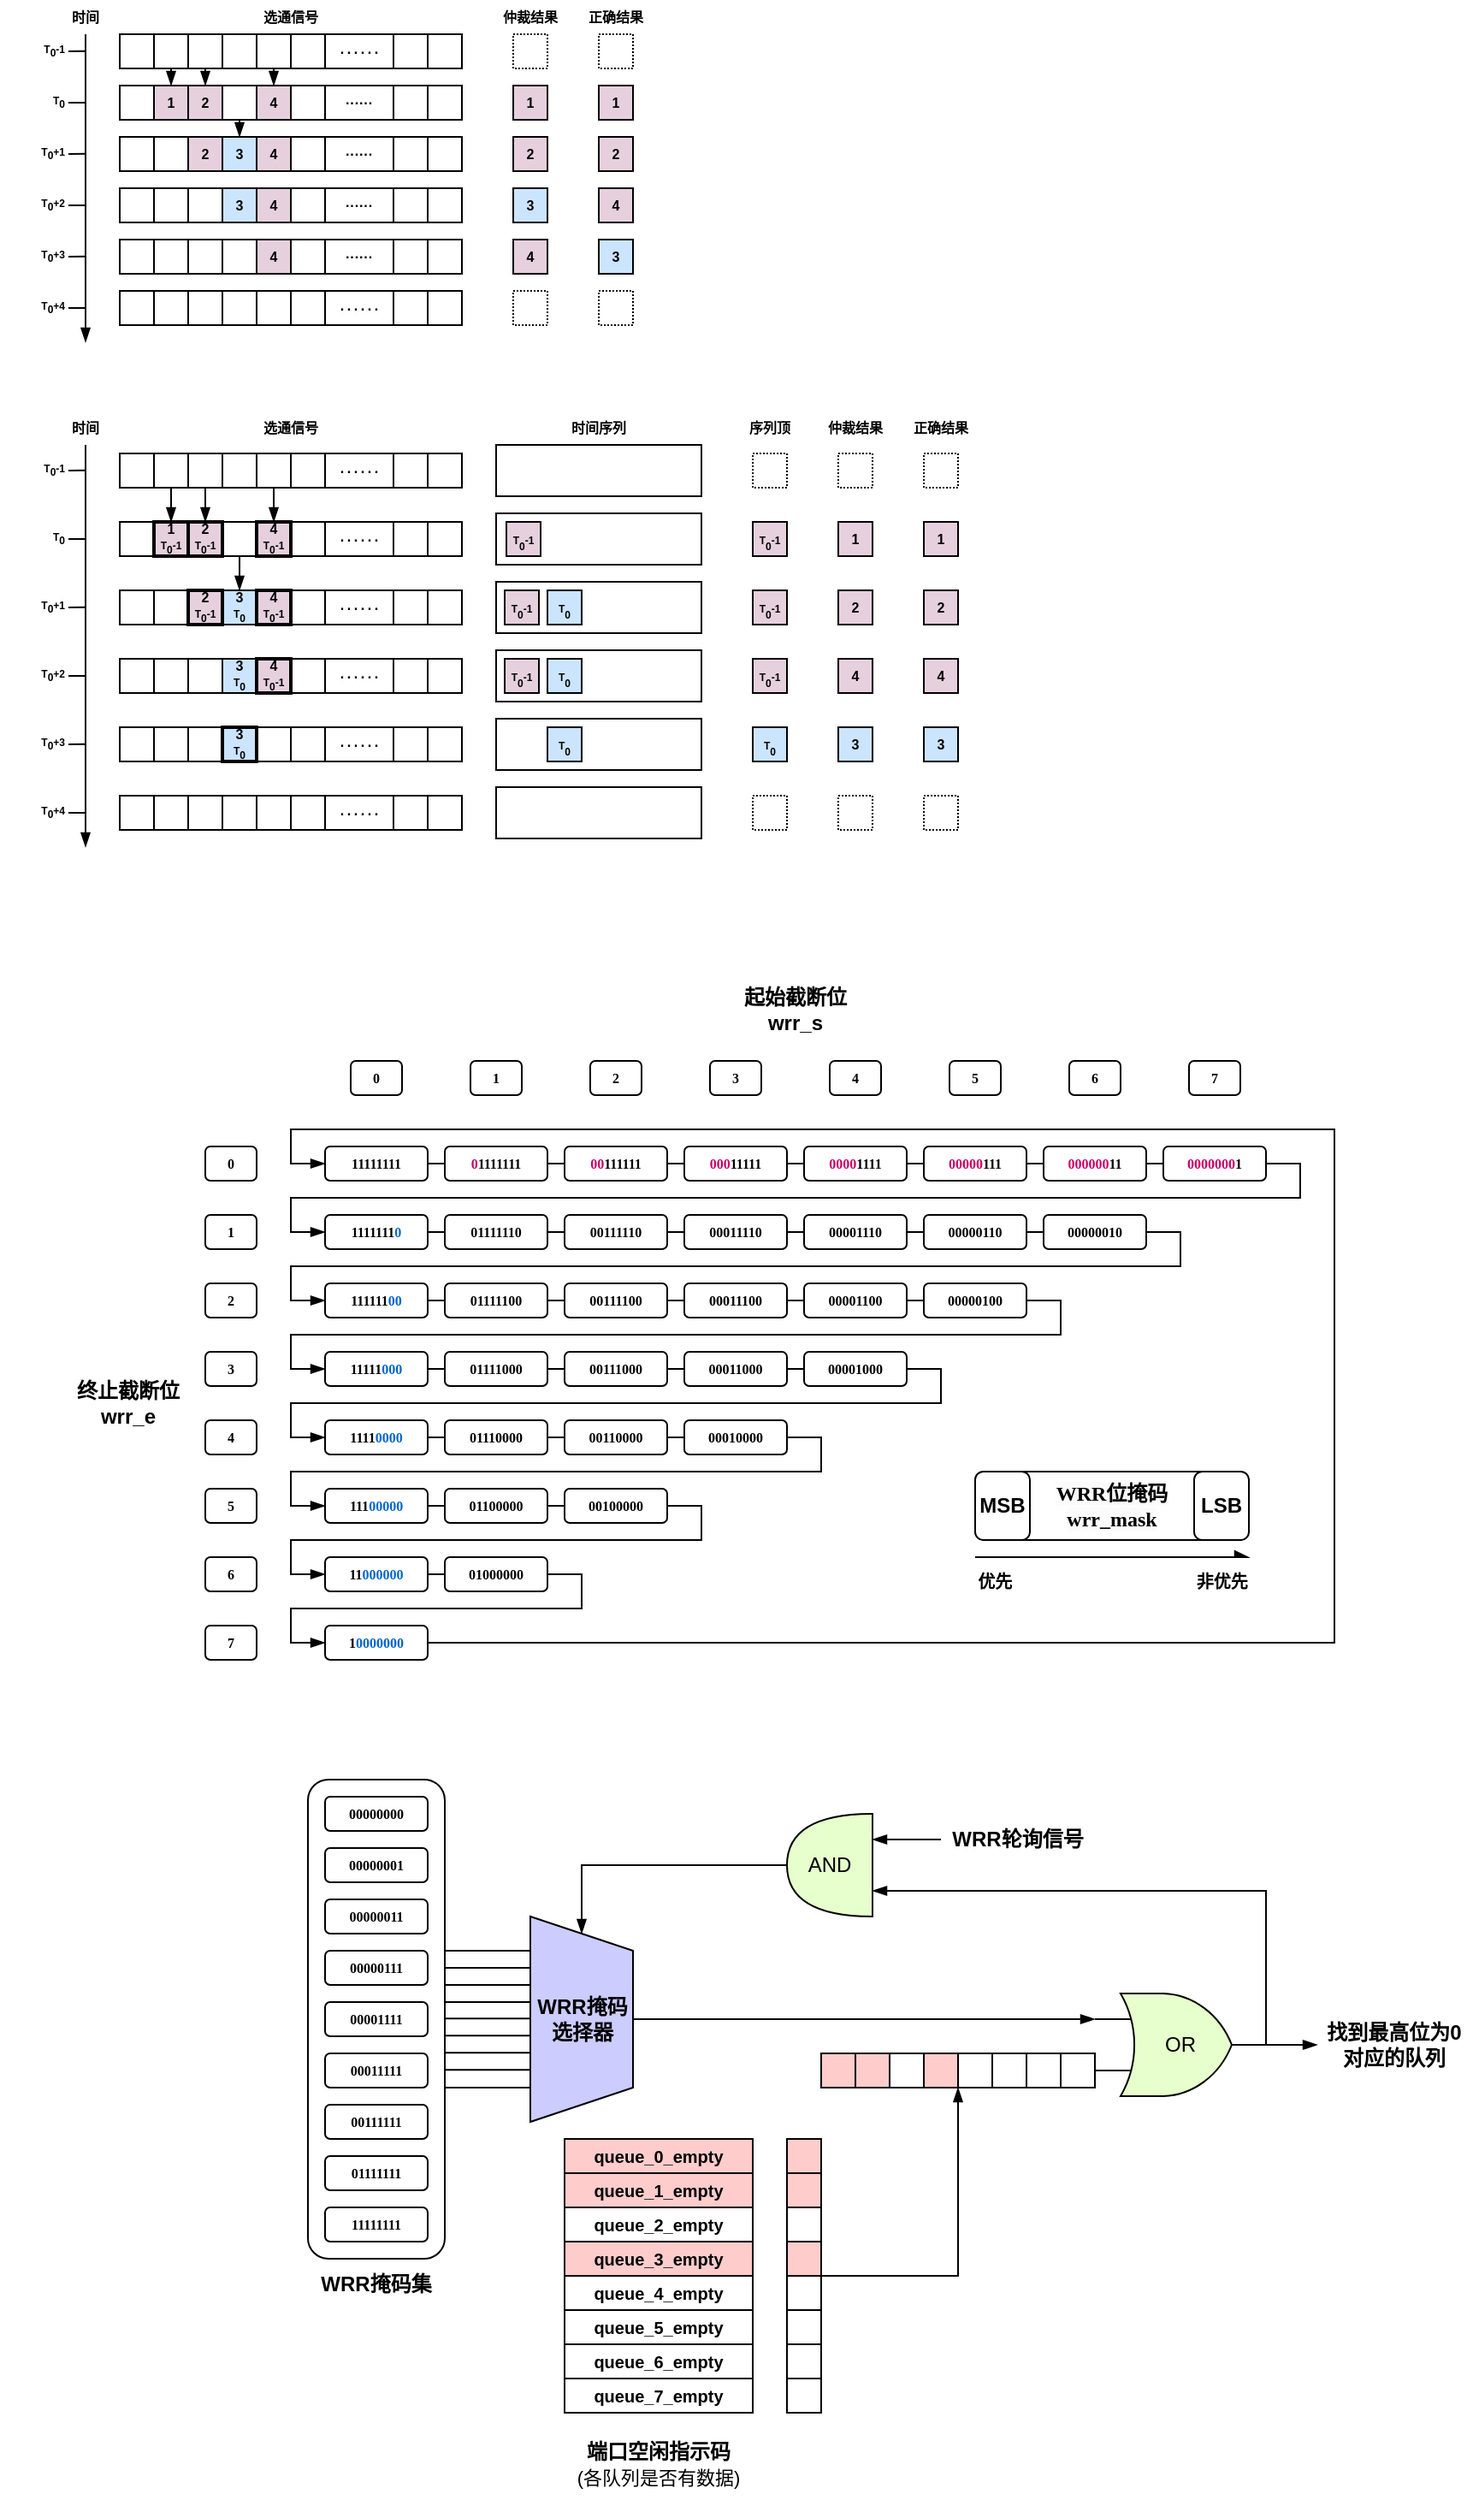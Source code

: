 <mxfile version="24.2.5" type="device">
  <diagram name="第 1 页" id="QaxQXMMB2viIyQJMlUey">
    <mxGraphModel dx="2603" dy="1515" grid="0" gridSize="10" guides="1" tooltips="1" connect="1" arrows="1" fold="1" page="1" pageScale="1" pageWidth="1169" pageHeight="1654" math="0" shadow="0">
      <root>
        <mxCell id="0" />
        <mxCell id="1" parent="0" />
        <mxCell id="Fqcpn-fdONffTNYNzGZk-399" value="" style="rounded=1;whiteSpace=wrap;html=1;" parent="1" vertex="1">
          <mxGeometry x="230" y="1150" width="80" height="280" as="geometry" />
        </mxCell>
        <mxCell id="Fqcpn-fdONffTNYNzGZk-167" value="" style="group" parent="1" vertex="1" connectable="0">
          <mxGeometry x="50" y="110" width="395" height="200" as="geometry" />
        </mxCell>
        <mxCell id="Fqcpn-fdONffTNYNzGZk-1" value="" style="rounded=0;whiteSpace=wrap;html=1;fontSize=8;fontStyle=1" parent="Fqcpn-fdONffTNYNzGZk-167" vertex="1">
          <mxGeometry x="70" y="50" width="200" height="20" as="geometry" />
        </mxCell>
        <mxCell id="Fqcpn-fdONffTNYNzGZk-2" value="" style="rounded=0;whiteSpace=wrap;html=1;fontSize=8;fontStyle=1" parent="Fqcpn-fdONffTNYNzGZk-167" vertex="1">
          <mxGeometry x="70" y="50" width="20" height="20" as="geometry" />
        </mxCell>
        <mxCell id="Fqcpn-fdONffTNYNzGZk-3" value="1" style="rounded=0;whiteSpace=wrap;html=1;fillColor=#E6D0DE;fontSize=8;fontStyle=1" parent="Fqcpn-fdONffTNYNzGZk-167" vertex="1">
          <mxGeometry x="90" y="50" width="20" height="20" as="geometry" />
        </mxCell>
        <mxCell id="Fqcpn-fdONffTNYNzGZk-4" value="2" style="rounded=0;whiteSpace=wrap;html=1;fillColor=#E6D0DE;fontSize=8;fontStyle=1" parent="Fqcpn-fdONffTNYNzGZk-167" vertex="1">
          <mxGeometry x="110" y="50" width="20" height="20" as="geometry" />
        </mxCell>
        <mxCell id="Fqcpn-fdONffTNYNzGZk-5" value="4" style="rounded=0;whiteSpace=wrap;html=1;fillColor=#E6D0DE;fontSize=8;fontStyle=1" parent="Fqcpn-fdONffTNYNzGZk-167" vertex="1">
          <mxGeometry x="150" y="50" width="20" height="20" as="geometry" />
        </mxCell>
        <mxCell id="Fqcpn-fdONffTNYNzGZk-6" value="" style="rounded=0;whiteSpace=wrap;html=1;fontSize=8;fontStyle=1" parent="Fqcpn-fdONffTNYNzGZk-167" vertex="1">
          <mxGeometry x="130" y="50" width="20" height="20" as="geometry" />
        </mxCell>
        <mxCell id="Fqcpn-fdONffTNYNzGZk-7" value="" style="rounded=0;whiteSpace=wrap;html=1;fontSize=8;fontStyle=1" parent="Fqcpn-fdONffTNYNzGZk-167" vertex="1">
          <mxGeometry x="170" y="50" width="20" height="20" as="geometry" />
        </mxCell>
        <mxCell id="Fqcpn-fdONffTNYNzGZk-18" value="" style="rounded=0;whiteSpace=wrap;html=1;fontSize=8;fontStyle=1" parent="Fqcpn-fdONffTNYNzGZk-167" vertex="1">
          <mxGeometry x="250" y="50" width="20" height="20" as="geometry" />
        </mxCell>
        <mxCell id="Fqcpn-fdONffTNYNzGZk-19" value="" style="rounded=0;whiteSpace=wrap;html=1;fontSize=8;fontStyle=1" parent="Fqcpn-fdONffTNYNzGZk-167" vertex="1">
          <mxGeometry x="230" y="50" width="20" height="20" as="geometry" />
        </mxCell>
        <mxCell id="Fqcpn-fdONffTNYNzGZk-20" value="" style="rounded=0;whiteSpace=wrap;html=1;fontSize=8;fontStyle=1" parent="Fqcpn-fdONffTNYNzGZk-167" vertex="1">
          <mxGeometry x="70" y="80" width="200" height="20" as="geometry" />
        </mxCell>
        <mxCell id="Fqcpn-fdONffTNYNzGZk-21" value="" style="rounded=0;whiteSpace=wrap;html=1;fontSize=8;fontStyle=1" parent="Fqcpn-fdONffTNYNzGZk-167" vertex="1">
          <mxGeometry x="70" y="80" width="20" height="20" as="geometry" />
        </mxCell>
        <mxCell id="Fqcpn-fdONffTNYNzGZk-22" value="" style="rounded=0;whiteSpace=wrap;html=1;fontSize=8;fontStyle=1" parent="Fqcpn-fdONffTNYNzGZk-167" vertex="1">
          <mxGeometry x="90" y="80" width="20" height="20" as="geometry" />
        </mxCell>
        <mxCell id="Fqcpn-fdONffTNYNzGZk-23" value="2" style="rounded=0;whiteSpace=wrap;html=1;fillColor=#E6D0DE;fontSize=8;fontStyle=1" parent="Fqcpn-fdONffTNYNzGZk-167" vertex="1">
          <mxGeometry x="110" y="80" width="20" height="20" as="geometry" />
        </mxCell>
        <mxCell id="Fqcpn-fdONffTNYNzGZk-24" value="4" style="rounded=0;whiteSpace=wrap;html=1;fillColor=#E6D0DE;fontSize=8;fontStyle=1" parent="Fqcpn-fdONffTNYNzGZk-167" vertex="1">
          <mxGeometry x="150" y="80" width="20" height="20" as="geometry" />
        </mxCell>
        <mxCell id="Fqcpn-fdONffTNYNzGZk-25" value="3" style="rounded=0;whiteSpace=wrap;html=1;fillColor=#CCE5FF;fontSize=8;fontStyle=1" parent="Fqcpn-fdONffTNYNzGZk-167" vertex="1">
          <mxGeometry x="130" y="80" width="20" height="20" as="geometry" />
        </mxCell>
        <mxCell id="Fqcpn-fdONffTNYNzGZk-26" value="" style="rounded=0;whiteSpace=wrap;html=1;fontSize=8;fontStyle=1" parent="Fqcpn-fdONffTNYNzGZk-167" vertex="1">
          <mxGeometry x="170" y="80" width="20" height="20" as="geometry" />
        </mxCell>
        <mxCell id="Fqcpn-fdONffTNYNzGZk-39" value="" style="rounded=0;whiteSpace=wrap;html=1;fontSize=8;fontStyle=1" parent="Fqcpn-fdONffTNYNzGZk-167" vertex="1">
          <mxGeometry x="70" y="110" width="200" height="20" as="geometry" />
        </mxCell>
        <mxCell id="Fqcpn-fdONffTNYNzGZk-40" value="" style="rounded=0;whiteSpace=wrap;html=1;fontSize=8;fontStyle=1" parent="Fqcpn-fdONffTNYNzGZk-167" vertex="1">
          <mxGeometry x="70" y="110" width="20" height="20" as="geometry" />
        </mxCell>
        <mxCell id="Fqcpn-fdONffTNYNzGZk-41" value="" style="rounded=0;whiteSpace=wrap;html=1;fontSize=8;fontStyle=1" parent="Fqcpn-fdONffTNYNzGZk-167" vertex="1">
          <mxGeometry x="90" y="110" width="20" height="20" as="geometry" />
        </mxCell>
        <mxCell id="Fqcpn-fdONffTNYNzGZk-42" value="" style="rounded=0;whiteSpace=wrap;html=1;fontSize=8;fontStyle=1" parent="Fqcpn-fdONffTNYNzGZk-167" vertex="1">
          <mxGeometry x="110" y="110" width="20" height="20" as="geometry" />
        </mxCell>
        <mxCell id="Fqcpn-fdONffTNYNzGZk-45" value="" style="rounded=0;whiteSpace=wrap;html=1;fontSize=8;fontStyle=1" parent="Fqcpn-fdONffTNYNzGZk-167" vertex="1">
          <mxGeometry x="170" y="110" width="20" height="20" as="geometry" />
        </mxCell>
        <mxCell id="Fqcpn-fdONffTNYNzGZk-58" value="" style="rounded=0;whiteSpace=wrap;html=1;fontSize=8;fontStyle=1" parent="Fqcpn-fdONffTNYNzGZk-167" vertex="1">
          <mxGeometry x="70" y="140" width="200" height="20" as="geometry" />
        </mxCell>
        <mxCell id="Fqcpn-fdONffTNYNzGZk-59" value="" style="rounded=0;whiteSpace=wrap;html=1;fontSize=8;fontStyle=1" parent="Fqcpn-fdONffTNYNzGZk-167" vertex="1">
          <mxGeometry x="70" y="140" width="20" height="20" as="geometry" />
        </mxCell>
        <mxCell id="Fqcpn-fdONffTNYNzGZk-60" value="" style="rounded=0;whiteSpace=wrap;html=1;fontSize=8;fontStyle=1" parent="Fqcpn-fdONffTNYNzGZk-167" vertex="1">
          <mxGeometry x="90" y="140" width="20" height="20" as="geometry" />
        </mxCell>
        <mxCell id="Fqcpn-fdONffTNYNzGZk-61" value="" style="rounded=0;whiteSpace=wrap;html=1;fontSize=8;fontStyle=1" parent="Fqcpn-fdONffTNYNzGZk-167" vertex="1">
          <mxGeometry x="110" y="140" width="20" height="20" as="geometry" />
        </mxCell>
        <mxCell id="Fqcpn-fdONffTNYNzGZk-63" value="" style="rounded=0;whiteSpace=wrap;html=1;fontSize=8;fontStyle=1" parent="Fqcpn-fdONffTNYNzGZk-167" vertex="1">
          <mxGeometry x="130" y="140" width="20" height="20" as="geometry" />
        </mxCell>
        <mxCell id="Fqcpn-fdONffTNYNzGZk-64" value="" style="rounded=0;whiteSpace=wrap;html=1;fontSize=8;fontStyle=1" parent="Fqcpn-fdONffTNYNzGZk-167" vertex="1">
          <mxGeometry x="170" y="140" width="20" height="20" as="geometry" />
        </mxCell>
        <mxCell id="Fqcpn-fdONffTNYNzGZk-77" value="" style="rounded=0;whiteSpace=wrap;html=1;" parent="Fqcpn-fdONffTNYNzGZk-167" vertex="1">
          <mxGeometry x="70" y="170" width="200" height="20" as="geometry" />
        </mxCell>
        <mxCell id="Fqcpn-fdONffTNYNzGZk-78" value="" style="rounded=0;whiteSpace=wrap;html=1;" parent="Fqcpn-fdONffTNYNzGZk-167" vertex="1">
          <mxGeometry x="70" y="170" width="20" height="20" as="geometry" />
        </mxCell>
        <mxCell id="Fqcpn-fdONffTNYNzGZk-79" value="" style="rounded=0;whiteSpace=wrap;html=1;" parent="Fqcpn-fdONffTNYNzGZk-167" vertex="1">
          <mxGeometry x="90" y="170" width="20" height="20" as="geometry" />
        </mxCell>
        <mxCell id="Fqcpn-fdONffTNYNzGZk-80" value="" style="rounded=0;whiteSpace=wrap;html=1;" parent="Fqcpn-fdONffTNYNzGZk-167" vertex="1">
          <mxGeometry x="110" y="170" width="20" height="20" as="geometry" />
        </mxCell>
        <mxCell id="Fqcpn-fdONffTNYNzGZk-81" value="" style="rounded=0;whiteSpace=wrap;html=1;" parent="Fqcpn-fdONffTNYNzGZk-167" vertex="1">
          <mxGeometry x="150" y="170" width="20" height="20" as="geometry" />
        </mxCell>
        <mxCell id="Fqcpn-fdONffTNYNzGZk-82" value="" style="rounded=0;whiteSpace=wrap;html=1;" parent="Fqcpn-fdONffTNYNzGZk-167" vertex="1">
          <mxGeometry x="130" y="170" width="20" height="20" as="geometry" />
        </mxCell>
        <mxCell id="Fqcpn-fdONffTNYNzGZk-83" value="" style="rounded=0;whiteSpace=wrap;html=1;" parent="Fqcpn-fdONffTNYNzGZk-167" vertex="1">
          <mxGeometry x="170" y="170" width="20" height="20" as="geometry" />
        </mxCell>
        <mxCell id="Fqcpn-fdONffTNYNzGZk-96" value="3" style="rounded=0;whiteSpace=wrap;html=1;fillColor=#CCE5FF;fontSize=8;fontStyle=1" parent="Fqcpn-fdONffTNYNzGZk-167" vertex="1">
          <mxGeometry x="130" y="110" width="20" height="20" as="geometry" />
        </mxCell>
        <mxCell id="Fqcpn-fdONffTNYNzGZk-97" value="4" style="rounded=0;whiteSpace=wrap;html=1;fillColor=#E6D0DE;fontSize=8;fontStyle=1" parent="Fqcpn-fdONffTNYNzGZk-167" vertex="1">
          <mxGeometry x="150" y="110" width="20" height="20" as="geometry" />
        </mxCell>
        <mxCell id="Fqcpn-fdONffTNYNzGZk-98" value="4" style="rounded=0;whiteSpace=wrap;html=1;fillColor=#E6D0DE;fontSize=8;fontStyle=1" parent="Fqcpn-fdONffTNYNzGZk-167" vertex="1">
          <mxGeometry x="150" y="140" width="20" height="20" as="geometry" />
        </mxCell>
        <mxCell id="Fqcpn-fdONffTNYNzGZk-99" value="······" style="rounded=0;whiteSpace=wrap;html=1;fontSize=8;fontStyle=1" parent="Fqcpn-fdONffTNYNzGZk-167" vertex="1">
          <mxGeometry x="190" y="50" width="40" height="20" as="geometry" />
        </mxCell>
        <mxCell id="Fqcpn-fdONffTNYNzGZk-100" value="" style="rounded=0;whiteSpace=wrap;html=1;fontSize=8;fontStyle=1" parent="Fqcpn-fdONffTNYNzGZk-167" vertex="1">
          <mxGeometry x="250" y="80" width="20" height="20" as="geometry" />
        </mxCell>
        <mxCell id="Fqcpn-fdONffTNYNzGZk-101" value="" style="rounded=0;whiteSpace=wrap;html=1;fontSize=8;fontStyle=1" parent="Fqcpn-fdONffTNYNzGZk-167" vertex="1">
          <mxGeometry x="230" y="80" width="20" height="20" as="geometry" />
        </mxCell>
        <mxCell id="Fqcpn-fdONffTNYNzGZk-102" value="······" style="rounded=0;whiteSpace=wrap;html=1;fontSize=8;fontStyle=1" parent="Fqcpn-fdONffTNYNzGZk-167" vertex="1">
          <mxGeometry x="190" y="80" width="40" height="20" as="geometry" />
        </mxCell>
        <mxCell id="Fqcpn-fdONffTNYNzGZk-103" value="" style="rounded=0;whiteSpace=wrap;html=1;fontSize=8;fontStyle=1" parent="Fqcpn-fdONffTNYNzGZk-167" vertex="1">
          <mxGeometry x="250" y="110" width="20" height="20" as="geometry" />
        </mxCell>
        <mxCell id="Fqcpn-fdONffTNYNzGZk-104" value="" style="rounded=0;whiteSpace=wrap;html=1;fontSize=8;fontStyle=1" parent="Fqcpn-fdONffTNYNzGZk-167" vertex="1">
          <mxGeometry x="230" y="110" width="20" height="20" as="geometry" />
        </mxCell>
        <mxCell id="Fqcpn-fdONffTNYNzGZk-105" value="······" style="rounded=0;whiteSpace=wrap;html=1;fontSize=8;fontStyle=1" parent="Fqcpn-fdONffTNYNzGZk-167" vertex="1">
          <mxGeometry x="190" y="110" width="40" height="20" as="geometry" />
        </mxCell>
        <mxCell id="Fqcpn-fdONffTNYNzGZk-106" value="" style="rounded=0;whiteSpace=wrap;html=1;fontSize=8;fontStyle=1" parent="Fqcpn-fdONffTNYNzGZk-167" vertex="1">
          <mxGeometry x="250" y="140" width="20" height="20" as="geometry" />
        </mxCell>
        <mxCell id="Fqcpn-fdONffTNYNzGZk-107" value="" style="rounded=0;whiteSpace=wrap;html=1;fontSize=8;fontStyle=1" parent="Fqcpn-fdONffTNYNzGZk-167" vertex="1">
          <mxGeometry x="230" y="140" width="20" height="20" as="geometry" />
        </mxCell>
        <mxCell id="Fqcpn-fdONffTNYNzGZk-108" value="······" style="rounded=0;whiteSpace=wrap;html=1;fontSize=8;fontStyle=1" parent="Fqcpn-fdONffTNYNzGZk-167" vertex="1">
          <mxGeometry x="190" y="140" width="40" height="20" as="geometry" />
        </mxCell>
        <mxCell id="Fqcpn-fdONffTNYNzGZk-109" value="" style="rounded=0;whiteSpace=wrap;html=1;" parent="Fqcpn-fdONffTNYNzGZk-167" vertex="1">
          <mxGeometry x="250" y="170" width="20" height="20" as="geometry" />
        </mxCell>
        <mxCell id="Fqcpn-fdONffTNYNzGZk-110" value="" style="rounded=0;whiteSpace=wrap;html=1;" parent="Fqcpn-fdONffTNYNzGZk-167" vertex="1">
          <mxGeometry x="230" y="170" width="20" height="20" as="geometry" />
        </mxCell>
        <mxCell id="Fqcpn-fdONffTNYNzGZk-111" value="······" style="rounded=0;whiteSpace=wrap;html=1;" parent="Fqcpn-fdONffTNYNzGZk-167" vertex="1">
          <mxGeometry x="190" y="170" width="40" height="20" as="geometry" />
        </mxCell>
        <mxCell id="Fqcpn-fdONffTNYNzGZk-112" value="T&lt;sub style=&quot;font-size: 6px;&quot;&gt;0&lt;/sub&gt;" style="text;html=1;align=right;verticalAlign=middle;whiteSpace=wrap;rounded=0;fontSize=6;fontStyle=1" parent="Fqcpn-fdONffTNYNzGZk-167" vertex="1">
          <mxGeometry x="20" y="50" width="20" height="20" as="geometry" />
        </mxCell>
        <mxCell id="Fqcpn-fdONffTNYNzGZk-113" value="T&lt;sub style=&quot;font-size: 6px;&quot;&gt;0&lt;/sub&gt;+1" style="text;html=1;align=right;verticalAlign=middle;whiteSpace=wrap;rounded=0;fontSize=6;fontStyle=1" parent="Fqcpn-fdONffTNYNzGZk-167" vertex="1">
          <mxGeometry y="80" width="40" height="20" as="geometry" />
        </mxCell>
        <mxCell id="Fqcpn-fdONffTNYNzGZk-114" value="T&lt;sub style=&quot;font-size: 6px;&quot;&gt;0&lt;/sub&gt;+2" style="text;html=1;align=right;verticalAlign=middle;whiteSpace=wrap;rounded=0;fontSize=6;fontStyle=1" parent="Fqcpn-fdONffTNYNzGZk-167" vertex="1">
          <mxGeometry y="110" width="40" height="20" as="geometry" />
        </mxCell>
        <mxCell id="Fqcpn-fdONffTNYNzGZk-115" value="T&lt;sub style=&quot;font-size: 6px;&quot;&gt;0&lt;/sub&gt;+3" style="text;html=1;align=right;verticalAlign=middle;whiteSpace=wrap;rounded=0;fontSize=6;fontStyle=1" parent="Fqcpn-fdONffTNYNzGZk-167" vertex="1">
          <mxGeometry y="140" width="40" height="20" as="geometry" />
        </mxCell>
        <mxCell id="Fqcpn-fdONffTNYNzGZk-116" value="T&lt;sub style=&quot;font-size: 6px;&quot;&gt;0&lt;/sub&gt;+4" style="text;html=1;align=right;verticalAlign=middle;whiteSpace=wrap;rounded=0;fontSize=6;fontStyle=1" parent="Fqcpn-fdONffTNYNzGZk-167" vertex="1">
          <mxGeometry y="170" width="40" height="20" as="geometry" />
        </mxCell>
        <mxCell id="Fqcpn-fdONffTNYNzGZk-117" value="" style="endArrow=blockThin;html=1;rounded=0;exitX=0.5;exitY=1;exitDx=0;exitDy=0;endFill=1;" parent="Fqcpn-fdONffTNYNzGZk-167" source="Fqcpn-fdONffTNYNzGZk-129" edge="1">
          <mxGeometry width="50" height="50" relative="1" as="geometry">
            <mxPoint x="50" y="40" as="sourcePoint" />
            <mxPoint x="50" y="200" as="targetPoint" />
          </mxGeometry>
        </mxCell>
        <mxCell id="Fqcpn-fdONffTNYNzGZk-127" value="" style="endArrow=none;html=1;rounded=0;" parent="Fqcpn-fdONffTNYNzGZk-167" edge="1">
          <mxGeometry width="50" height="50" relative="1" as="geometry">
            <mxPoint x="40" y="180" as="sourcePoint" />
            <mxPoint x="50" y="180" as="targetPoint" />
          </mxGeometry>
        </mxCell>
        <mxCell id="Fqcpn-fdONffTNYNzGZk-124" value="" style="endArrow=none;html=1;rounded=0;" parent="Fqcpn-fdONffTNYNzGZk-167" edge="1">
          <mxGeometry width="50" height="50" relative="1" as="geometry">
            <mxPoint x="40" y="120" as="sourcePoint" />
            <mxPoint x="50" y="120" as="targetPoint" />
          </mxGeometry>
        </mxCell>
        <mxCell id="Fqcpn-fdONffTNYNzGZk-125" value="" style="endArrow=none;html=1;rounded=0;entryX=0.5;entryY=1;entryDx=0;entryDy=0;" parent="Fqcpn-fdONffTNYNzGZk-167" edge="1">
          <mxGeometry width="50" height="50" relative="1" as="geometry">
            <mxPoint x="40" y="150" as="sourcePoint" />
            <mxPoint x="50" y="149.86" as="targetPoint" />
          </mxGeometry>
        </mxCell>
        <mxCell id="Fqcpn-fdONffTNYNzGZk-118" value="" style="endArrow=none;html=1;rounded=0;" parent="Fqcpn-fdONffTNYNzGZk-167" edge="1">
          <mxGeometry width="50" height="50" relative="1" as="geometry">
            <mxPoint x="40" y="60" as="sourcePoint" />
            <mxPoint x="50" y="60" as="targetPoint" />
          </mxGeometry>
        </mxCell>
        <mxCell id="Fqcpn-fdONffTNYNzGZk-119" value="" style="endArrow=none;html=1;rounded=0;entryX=0.5;entryY=1;entryDx=0;entryDy=0;" parent="Fqcpn-fdONffTNYNzGZk-167" edge="1">
          <mxGeometry width="50" height="50" relative="1" as="geometry">
            <mxPoint x="40" y="90" as="sourcePoint" />
            <mxPoint x="50" y="89.86" as="targetPoint" />
          </mxGeometry>
        </mxCell>
        <mxCell id="Fqcpn-fdONffTNYNzGZk-129" value="时间" style="text;html=1;align=center;verticalAlign=middle;whiteSpace=wrap;rounded=0;fontSize=8;fontStyle=1" parent="Fqcpn-fdONffTNYNzGZk-167" vertex="1">
          <mxGeometry x="40" width="20" height="20" as="geometry" />
        </mxCell>
        <mxCell id="Fqcpn-fdONffTNYNzGZk-130" value="选通信号" style="text;html=1;align=center;verticalAlign=middle;whiteSpace=wrap;rounded=0;fontSize=8;fontStyle=1" parent="Fqcpn-fdONffTNYNzGZk-167" vertex="1">
          <mxGeometry x="145" width="50" height="20" as="geometry" />
        </mxCell>
        <mxCell id="Fqcpn-fdONffTNYNzGZk-131" value="仲裁结果" style="text;html=1;align=center;verticalAlign=middle;whiteSpace=wrap;rounded=0;fontSize=8;fontStyle=1" parent="Fqcpn-fdONffTNYNzGZk-167" vertex="1">
          <mxGeometry x="285" width="50" height="20" as="geometry" />
        </mxCell>
        <mxCell id="Fqcpn-fdONffTNYNzGZk-132" value="1" style="rounded=0;whiteSpace=wrap;html=1;fillColor=#E6D0DE;fontSize=8;fontStyle=1" parent="Fqcpn-fdONffTNYNzGZk-167" vertex="1">
          <mxGeometry x="300" y="50" width="20" height="20" as="geometry" />
        </mxCell>
        <mxCell id="Fqcpn-fdONffTNYNzGZk-133" value="2" style="rounded=0;whiteSpace=wrap;html=1;fillColor=#E6D0DE;fontSize=8;fontStyle=1" parent="Fqcpn-fdONffTNYNzGZk-167" vertex="1">
          <mxGeometry x="300" y="80" width="20" height="20" as="geometry" />
        </mxCell>
        <mxCell id="Fqcpn-fdONffTNYNzGZk-134" value="3" style="rounded=0;whiteSpace=wrap;html=1;fillColor=#CCE5FF;fontSize=8;fontStyle=1" parent="Fqcpn-fdONffTNYNzGZk-167" vertex="1">
          <mxGeometry x="300" y="110" width="20" height="20" as="geometry" />
        </mxCell>
        <mxCell id="Fqcpn-fdONffTNYNzGZk-135" value="4" style="rounded=0;whiteSpace=wrap;html=1;fillColor=#E6D0DE;fontSize=8;fontStyle=1" parent="Fqcpn-fdONffTNYNzGZk-167" vertex="1">
          <mxGeometry x="300" y="140" width="20" height="20" as="geometry" />
        </mxCell>
        <mxCell id="Fqcpn-fdONffTNYNzGZk-136" value="正确结果" style="text;html=1;align=center;verticalAlign=middle;whiteSpace=wrap;rounded=0;fontSize=8;fontStyle=1" parent="Fqcpn-fdONffTNYNzGZk-167" vertex="1">
          <mxGeometry x="335" width="50" height="20" as="geometry" />
        </mxCell>
        <mxCell id="Fqcpn-fdONffTNYNzGZk-137" value="1" style="rounded=0;whiteSpace=wrap;html=1;fillColor=#E6D0DE;fontSize=8;fontStyle=1" parent="Fqcpn-fdONffTNYNzGZk-167" vertex="1">
          <mxGeometry x="350" y="50" width="20" height="20" as="geometry" />
        </mxCell>
        <mxCell id="Fqcpn-fdONffTNYNzGZk-138" value="2" style="rounded=0;whiteSpace=wrap;html=1;fillColor=#E6D0DE;fontSize=8;fontStyle=1" parent="Fqcpn-fdONffTNYNzGZk-167" vertex="1">
          <mxGeometry x="350" y="80" width="20" height="20" as="geometry" />
        </mxCell>
        <mxCell id="Fqcpn-fdONffTNYNzGZk-139" value="4" style="rounded=0;whiteSpace=wrap;html=1;fillColor=#E6D0DE;fontSize=8;fontStyle=1" parent="Fqcpn-fdONffTNYNzGZk-167" vertex="1">
          <mxGeometry x="350" y="110" width="20" height="20" as="geometry" />
        </mxCell>
        <mxCell id="Fqcpn-fdONffTNYNzGZk-140" value="3" style="rounded=0;whiteSpace=wrap;html=1;fillColor=#CCE5FF;fontSize=8;fontStyle=1" parent="Fqcpn-fdONffTNYNzGZk-167" vertex="1">
          <mxGeometry x="350" y="140" width="20" height="20" as="geometry" />
        </mxCell>
        <mxCell id="Fqcpn-fdONffTNYNzGZk-142" value="" style="rounded=0;whiteSpace=wrap;html=1;dashed=1;dashPattern=1 1;" parent="Fqcpn-fdONffTNYNzGZk-167" vertex="1">
          <mxGeometry x="300" y="170" width="20" height="20" as="geometry" />
        </mxCell>
        <mxCell id="Fqcpn-fdONffTNYNzGZk-143" value="" style="rounded=0;whiteSpace=wrap;html=1;dashed=1;dashPattern=1 1;" parent="Fqcpn-fdONffTNYNzGZk-167" vertex="1">
          <mxGeometry x="350" y="170" width="20" height="20" as="geometry" />
        </mxCell>
        <mxCell id="Fqcpn-fdONffTNYNzGZk-144" value="" style="rounded=0;whiteSpace=wrap;html=1;" parent="Fqcpn-fdONffTNYNzGZk-167" vertex="1">
          <mxGeometry x="70" y="20" width="200" height="20" as="geometry" />
        </mxCell>
        <mxCell id="Fqcpn-fdONffTNYNzGZk-145" value="" style="rounded=0;whiteSpace=wrap;html=1;" parent="Fqcpn-fdONffTNYNzGZk-167" vertex="1">
          <mxGeometry x="70" y="20" width="20" height="20" as="geometry" />
        </mxCell>
        <mxCell id="Fqcpn-fdONffTNYNzGZk-146" value="" style="rounded=0;whiteSpace=wrap;html=1;" parent="Fqcpn-fdONffTNYNzGZk-167" vertex="1">
          <mxGeometry x="90" y="20" width="20" height="20" as="geometry" />
        </mxCell>
        <mxCell id="Fqcpn-fdONffTNYNzGZk-147" value="" style="rounded=0;whiteSpace=wrap;html=1;" parent="Fqcpn-fdONffTNYNzGZk-167" vertex="1">
          <mxGeometry x="110" y="20" width="20" height="20" as="geometry" />
        </mxCell>
        <mxCell id="Fqcpn-fdONffTNYNzGZk-148" value="" style="rounded=0;whiteSpace=wrap;html=1;" parent="Fqcpn-fdONffTNYNzGZk-167" vertex="1">
          <mxGeometry x="150" y="20" width="20" height="20" as="geometry" />
        </mxCell>
        <mxCell id="Fqcpn-fdONffTNYNzGZk-149" value="" style="rounded=0;whiteSpace=wrap;html=1;" parent="Fqcpn-fdONffTNYNzGZk-167" vertex="1">
          <mxGeometry x="130" y="20" width="20" height="20" as="geometry" />
        </mxCell>
        <mxCell id="Fqcpn-fdONffTNYNzGZk-150" value="" style="rounded=0;whiteSpace=wrap;html=1;" parent="Fqcpn-fdONffTNYNzGZk-167" vertex="1">
          <mxGeometry x="170" y="20" width="20" height="20" as="geometry" />
        </mxCell>
        <mxCell id="Fqcpn-fdONffTNYNzGZk-151" value="" style="rounded=0;whiteSpace=wrap;html=1;" parent="Fqcpn-fdONffTNYNzGZk-167" vertex="1">
          <mxGeometry x="250" y="20" width="20" height="20" as="geometry" />
        </mxCell>
        <mxCell id="Fqcpn-fdONffTNYNzGZk-152" value="" style="rounded=0;whiteSpace=wrap;html=1;" parent="Fqcpn-fdONffTNYNzGZk-167" vertex="1">
          <mxGeometry x="230" y="20" width="20" height="20" as="geometry" />
        </mxCell>
        <mxCell id="Fqcpn-fdONffTNYNzGZk-153" value="······" style="rounded=0;whiteSpace=wrap;html=1;" parent="Fqcpn-fdONffTNYNzGZk-167" vertex="1">
          <mxGeometry x="190" y="20" width="40" height="20" as="geometry" />
        </mxCell>
        <mxCell id="Fqcpn-fdONffTNYNzGZk-154" value="T&lt;sub style=&quot;font-size: 6px;&quot;&gt;0&lt;/sub&gt;-1" style="text;html=1;align=right;verticalAlign=middle;whiteSpace=wrap;rounded=0;fontSize=6;fontStyle=1" parent="Fqcpn-fdONffTNYNzGZk-167" vertex="1">
          <mxGeometry y="20" width="40" height="20" as="geometry" />
        </mxCell>
        <mxCell id="Fqcpn-fdONffTNYNzGZk-155" value="" style="endArrow=none;html=1;rounded=0;entryX=0.5;entryY=1;entryDx=0;entryDy=0;" parent="Fqcpn-fdONffTNYNzGZk-167" edge="1">
          <mxGeometry width="50" height="50" relative="1" as="geometry">
            <mxPoint x="40" y="30" as="sourcePoint" />
            <mxPoint x="50" y="29.86" as="targetPoint" />
          </mxGeometry>
        </mxCell>
        <mxCell id="Fqcpn-fdONffTNYNzGZk-156" value="" style="rounded=0;whiteSpace=wrap;html=1;dashed=1;dashPattern=1 1;" parent="Fqcpn-fdONffTNYNzGZk-167" vertex="1">
          <mxGeometry x="300" y="20" width="20" height="20" as="geometry" />
        </mxCell>
        <mxCell id="Fqcpn-fdONffTNYNzGZk-157" value="" style="rounded=0;whiteSpace=wrap;html=1;dashed=1;dashPattern=1 1;" parent="Fqcpn-fdONffTNYNzGZk-167" vertex="1">
          <mxGeometry x="350" y="20" width="20" height="20" as="geometry" />
        </mxCell>
        <mxCell id="Fqcpn-fdONffTNYNzGZk-158" value="" style="endArrow=blockThin;html=1;rounded=0;entryX=0.5;entryY=0;entryDx=0;entryDy=0;exitX=0.5;exitY=1;exitDx=0;exitDy=0;endFill=1;" parent="Fqcpn-fdONffTNYNzGZk-167" source="Fqcpn-fdONffTNYNzGZk-146" target="Fqcpn-fdONffTNYNzGZk-3" edge="1">
          <mxGeometry width="50" height="50" relative="1" as="geometry">
            <mxPoint x="130" y="80" as="sourcePoint" />
            <mxPoint x="180" y="30" as="targetPoint" />
          </mxGeometry>
        </mxCell>
        <mxCell id="Fqcpn-fdONffTNYNzGZk-162" value="" style="endArrow=blockThin;html=1;rounded=0;entryX=0.5;entryY=0;entryDx=0;entryDy=0;exitX=0.5;exitY=1;exitDx=0;exitDy=0;endFill=1;" parent="Fqcpn-fdONffTNYNzGZk-167" source="Fqcpn-fdONffTNYNzGZk-147" target="Fqcpn-fdONffTNYNzGZk-4" edge="1">
          <mxGeometry width="50" height="50" relative="1" as="geometry">
            <mxPoint x="110" y="50" as="sourcePoint" />
            <mxPoint x="110" y="60" as="targetPoint" />
          </mxGeometry>
        </mxCell>
        <mxCell id="Fqcpn-fdONffTNYNzGZk-163" value="" style="endArrow=blockThin;html=1;rounded=0;entryX=0.5;entryY=0;entryDx=0;entryDy=0;exitX=0.5;exitY=1;exitDx=0;exitDy=0;endFill=1;" parent="Fqcpn-fdONffTNYNzGZk-167" source="Fqcpn-fdONffTNYNzGZk-148" target="Fqcpn-fdONffTNYNzGZk-5" edge="1">
          <mxGeometry width="50" height="50" relative="1" as="geometry">
            <mxPoint x="130" y="50" as="sourcePoint" />
            <mxPoint x="130" y="60" as="targetPoint" />
          </mxGeometry>
        </mxCell>
        <mxCell id="Fqcpn-fdONffTNYNzGZk-164" value="" style="endArrow=blockThin;html=1;rounded=0;entryX=0.5;entryY=0;entryDx=0;entryDy=0;exitX=0.5;exitY=1;exitDx=0;exitDy=0;fontSize=8;fontStyle=1;endFill=1;" parent="Fqcpn-fdONffTNYNzGZk-167" source="Fqcpn-fdONffTNYNzGZk-6" target="Fqcpn-fdONffTNYNzGZk-25" edge="1">
          <mxGeometry width="50" height="50" relative="1" as="geometry">
            <mxPoint x="170" y="50" as="sourcePoint" />
            <mxPoint x="170" y="60" as="targetPoint" />
          </mxGeometry>
        </mxCell>
        <mxCell id="Fqcpn-fdONffTNYNzGZk-312" value="" style="group" parent="1" vertex="1" connectable="0">
          <mxGeometry x="50" y="350" width="575" height="255" as="geometry" />
        </mxCell>
        <mxCell id="Fqcpn-fdONffTNYNzGZk-181" value="" style="rounded=0;whiteSpace=wrap;html=1;labelBackgroundColor=none;" parent="Fqcpn-fdONffTNYNzGZk-312" vertex="1">
          <mxGeometry x="290" y="100" width="120" height="30" as="geometry" />
        </mxCell>
        <mxCell id="Fqcpn-fdONffTNYNzGZk-182" value="" style="rounded=0;whiteSpace=wrap;html=1;labelBackgroundColor=none;" parent="Fqcpn-fdONffTNYNzGZk-312" vertex="1">
          <mxGeometry x="290" y="60" width="120" height="30" as="geometry" />
        </mxCell>
        <mxCell id="Fqcpn-fdONffTNYNzGZk-277" value="&lt;span style=&quot;color: rgb(0, 0, 0); font-family: Helvetica; font-size: 6px; font-style: normal; font-variant-ligatures: normal; font-variant-caps: normal; font-weight: 700; letter-spacing: normal; orphans: 2; text-align: right; text-indent: 0px; text-transform: none; widows: 2; word-spacing: 0px; -webkit-text-stroke-width: 0px; white-space: normal; text-decoration-thickness: initial; text-decoration-style: initial; text-decoration-color: initial; float: none; display: inline !important;&quot;&gt;T&lt;/span&gt;&lt;sub style=&quot;forced-color-adjust: none; color: rgb(0, 0, 0); font-family: Helvetica; font-style: normal; font-variant-ligatures: normal; font-variant-caps: normal; font-weight: 700; letter-spacing: normal; orphans: 2; text-align: right; text-indent: 0px; text-transform: none; widows: 2; word-spacing: 0px; -webkit-text-stroke-width: 0px; white-space: normal; text-decoration-thickness: initial; text-decoration-style: initial; text-decoration-color: initial; font-size: 6px;&quot;&gt;0&lt;/sub&gt;&lt;span style=&quot;color: rgb(0, 0, 0); font-family: Helvetica; font-size: 6px; font-style: normal; font-variant-ligatures: normal; font-variant-caps: normal; font-weight: 700; letter-spacing: normal; orphans: 2; text-align: right; text-indent: 0px; text-transform: none; widows: 2; word-spacing: 0px; -webkit-text-stroke-width: 0px; white-space: normal; text-decoration-thickness: initial; text-decoration-style: initial; text-decoration-color: initial; float: none; display: inline !important;&quot;&gt;-1&lt;/span&gt;" style="rounded=0;whiteSpace=wrap;html=1;fillColor=#E6D0DE;labelBackgroundColor=none;" parent="Fqcpn-fdONffTNYNzGZk-312" vertex="1">
          <mxGeometry x="296" y="65" width="20" height="20" as="geometry" />
        </mxCell>
        <mxCell id="Fqcpn-fdONffTNYNzGZk-278" value="&lt;span style=&quot;color: rgb(0, 0, 0); font-family: Helvetica; font-size: 6px; font-style: normal; font-variant-ligatures: normal; font-variant-caps: normal; font-weight: 700; letter-spacing: normal; orphans: 2; text-align: right; text-indent: 0px; text-transform: none; widows: 2; word-spacing: 0px; -webkit-text-stroke-width: 0px; white-space: normal; text-decoration-thickness: initial; text-decoration-style: initial; text-decoration-color: initial; float: none; display: inline !important;&quot;&gt;T&lt;/span&gt;&lt;sub style=&quot;forced-color-adjust: none; color: rgb(0, 0, 0); font-family: Helvetica; font-style: normal; font-variant-ligatures: normal; font-variant-caps: normal; font-weight: 700; letter-spacing: normal; orphans: 2; text-align: right; text-indent: 0px; text-transform: none; widows: 2; word-spacing: 0px; -webkit-text-stroke-width: 0px; white-space: normal; text-decoration-thickness: initial; text-decoration-style: initial; text-decoration-color: initial; font-size: 6px;&quot;&gt;0&lt;/sub&gt;" style="rounded=0;whiteSpace=wrap;html=1;fillColor=#CCE5FF;labelBackgroundColor=none;" parent="Fqcpn-fdONffTNYNzGZk-312" vertex="1">
          <mxGeometry x="320" y="105" width="20" height="20" as="geometry" />
        </mxCell>
        <mxCell id="Fqcpn-fdONffTNYNzGZk-279" value="&lt;span style=&quot;color: rgb(0, 0, 0); font-family: Helvetica; font-size: 6px; font-style: normal; font-variant-ligatures: normal; font-variant-caps: normal; font-weight: 700; letter-spacing: normal; orphans: 2; text-align: right; text-indent: 0px; text-transform: none; widows: 2; word-spacing: 0px; -webkit-text-stroke-width: 0px; white-space: normal; text-decoration-thickness: initial; text-decoration-style: initial; text-decoration-color: initial; float: none; display: inline !important;&quot;&gt;T&lt;/span&gt;&lt;sub style=&quot;forced-color-adjust: none; color: rgb(0, 0, 0); font-family: Helvetica; font-style: normal; font-variant-ligatures: normal; font-variant-caps: normal; font-weight: 700; letter-spacing: normal; orphans: 2; text-align: right; text-indent: 0px; text-transform: none; widows: 2; word-spacing: 0px; -webkit-text-stroke-width: 0px; white-space: normal; text-decoration-thickness: initial; text-decoration-style: initial; text-decoration-color: initial; font-size: 6px;&quot;&gt;0&lt;/sub&gt;&lt;span style=&quot;color: rgb(0, 0, 0); font-family: Helvetica; font-size: 6px; font-style: normal; font-variant-ligatures: normal; font-variant-caps: normal; font-weight: 700; letter-spacing: normal; orphans: 2; text-align: right; text-indent: 0px; text-transform: none; widows: 2; word-spacing: 0px; -webkit-text-stroke-width: 0px; white-space: normal; text-decoration-thickness: initial; text-decoration-style: initial; text-decoration-color: initial; float: none; display: inline !important;&quot;&gt;-1&lt;/span&gt;" style="rounded=0;whiteSpace=wrap;html=1;fillColor=#E6D0DE;labelBackgroundColor=none;" parent="Fqcpn-fdONffTNYNzGZk-312" vertex="1">
          <mxGeometry x="295" y="105" width="20" height="20" as="geometry" />
        </mxCell>
        <mxCell id="Fqcpn-fdONffTNYNzGZk-280" value="" style="rounded=0;whiteSpace=wrap;html=1;labelBackgroundColor=none;" parent="Fqcpn-fdONffTNYNzGZk-312" vertex="1">
          <mxGeometry x="290" y="140" width="120" height="30" as="geometry" />
        </mxCell>
        <mxCell id="Fqcpn-fdONffTNYNzGZk-281" value="&lt;span style=&quot;color: rgb(0, 0, 0); font-family: Helvetica; font-size: 6px; font-style: normal; font-variant-ligatures: normal; font-variant-caps: normal; font-weight: 700; letter-spacing: normal; orphans: 2; text-align: right; text-indent: 0px; text-transform: none; widows: 2; word-spacing: 0px; -webkit-text-stroke-width: 0px; white-space: normal; text-decoration-thickness: initial; text-decoration-style: initial; text-decoration-color: initial; float: none; display: inline !important;&quot;&gt;T&lt;/span&gt;&lt;sub style=&quot;forced-color-adjust: none; color: rgb(0, 0, 0); font-family: Helvetica; font-style: normal; font-variant-ligatures: normal; font-variant-caps: normal; font-weight: 700; letter-spacing: normal; orphans: 2; text-align: right; text-indent: 0px; text-transform: none; widows: 2; word-spacing: 0px; -webkit-text-stroke-width: 0px; white-space: normal; text-decoration-thickness: initial; text-decoration-style: initial; text-decoration-color: initial; font-size: 6px;&quot;&gt;0&lt;/sub&gt;" style="rounded=0;whiteSpace=wrap;html=1;fillColor=#CCE5FF;labelBackgroundColor=none;" parent="Fqcpn-fdONffTNYNzGZk-312" vertex="1">
          <mxGeometry x="320" y="145" width="20" height="20" as="geometry" />
        </mxCell>
        <mxCell id="Fqcpn-fdONffTNYNzGZk-282" value="&lt;span style=&quot;color: rgb(0, 0, 0); font-family: Helvetica; font-size: 6px; font-style: normal; font-variant-ligatures: normal; font-variant-caps: normal; font-weight: 700; letter-spacing: normal; orphans: 2; text-align: right; text-indent: 0px; text-transform: none; widows: 2; word-spacing: 0px; -webkit-text-stroke-width: 0px; white-space: normal; text-decoration-thickness: initial; text-decoration-style: initial; text-decoration-color: initial; float: none; display: inline !important;&quot;&gt;T&lt;/span&gt;&lt;sub style=&quot;forced-color-adjust: none; color: rgb(0, 0, 0); font-family: Helvetica; font-style: normal; font-variant-ligatures: normal; font-variant-caps: normal; font-weight: 700; letter-spacing: normal; orphans: 2; text-align: right; text-indent: 0px; text-transform: none; widows: 2; word-spacing: 0px; -webkit-text-stroke-width: 0px; white-space: normal; text-decoration-thickness: initial; text-decoration-style: initial; text-decoration-color: initial; font-size: 6px;&quot;&gt;0&lt;/sub&gt;&lt;span style=&quot;color: rgb(0, 0, 0); font-family: Helvetica; font-size: 6px; font-style: normal; font-variant-ligatures: normal; font-variant-caps: normal; font-weight: 700; letter-spacing: normal; orphans: 2; text-align: right; text-indent: 0px; text-transform: none; widows: 2; word-spacing: 0px; -webkit-text-stroke-width: 0px; white-space: normal; text-decoration-thickness: initial; text-decoration-style: initial; text-decoration-color: initial; float: none; display: inline !important;&quot;&gt;-1&lt;/span&gt;" style="rounded=0;whiteSpace=wrap;html=1;fillColor=#E6D0DE;labelBackgroundColor=none;" parent="Fqcpn-fdONffTNYNzGZk-312" vertex="1">
          <mxGeometry x="295" y="145" width="20" height="20" as="geometry" />
        </mxCell>
        <mxCell id="Fqcpn-fdONffTNYNzGZk-283" value="" style="rounded=0;whiteSpace=wrap;html=1;labelBackgroundColor=none;" parent="Fqcpn-fdONffTNYNzGZk-312" vertex="1">
          <mxGeometry x="290" y="180" width="120" height="30" as="geometry" />
        </mxCell>
        <mxCell id="Fqcpn-fdONffTNYNzGZk-284" value="&lt;span style=&quot;color: rgb(0, 0, 0); font-family: Helvetica; font-size: 6px; font-style: normal; font-variant-ligatures: normal; font-variant-caps: normal; font-weight: 700; letter-spacing: normal; orphans: 2; text-align: right; text-indent: 0px; text-transform: none; widows: 2; word-spacing: 0px; -webkit-text-stroke-width: 0px; white-space: normal; text-decoration-thickness: initial; text-decoration-style: initial; text-decoration-color: initial; float: none; display: inline !important;&quot;&gt;T&lt;/span&gt;&lt;sub style=&quot;forced-color-adjust: none; color: rgb(0, 0, 0); font-family: Helvetica; font-style: normal; font-variant-ligatures: normal; font-variant-caps: normal; font-weight: 700; letter-spacing: normal; orphans: 2; text-align: right; text-indent: 0px; text-transform: none; widows: 2; word-spacing: 0px; -webkit-text-stroke-width: 0px; white-space: normal; text-decoration-thickness: initial; text-decoration-style: initial; text-decoration-color: initial; font-size: 6px;&quot;&gt;0&lt;/sub&gt;" style="rounded=0;whiteSpace=wrap;html=1;fillColor=#CCE5FF;labelBackgroundColor=none;" parent="Fqcpn-fdONffTNYNzGZk-312" vertex="1">
          <mxGeometry x="320" y="185" width="20" height="20" as="geometry" />
        </mxCell>
        <mxCell id="Fqcpn-fdONffTNYNzGZk-285" value="" style="rounded=0;whiteSpace=wrap;html=1;labelBackgroundColor=none;" parent="Fqcpn-fdONffTNYNzGZk-312" vertex="1">
          <mxGeometry x="290" y="220" width="120" height="30" as="geometry" />
        </mxCell>
        <mxCell id="Fqcpn-fdONffTNYNzGZk-286" value="" style="rounded=0;whiteSpace=wrap;html=1;" parent="Fqcpn-fdONffTNYNzGZk-312" vertex="1">
          <mxGeometry x="290" y="20" width="120" height="30" as="geometry" />
        </mxCell>
        <mxCell id="Fqcpn-fdONffTNYNzGZk-184" value="" style="rounded=0;whiteSpace=wrap;html=1;" parent="Fqcpn-fdONffTNYNzGZk-312" vertex="1">
          <mxGeometry x="70" y="65" width="200" height="20" as="geometry" />
        </mxCell>
        <mxCell id="Fqcpn-fdONffTNYNzGZk-185" value="" style="rounded=0;whiteSpace=wrap;html=1;fontSize=8;fontStyle=1" parent="Fqcpn-fdONffTNYNzGZk-312" vertex="1">
          <mxGeometry x="70" y="65" width="20" height="20" as="geometry" />
        </mxCell>
        <mxCell id="Fqcpn-fdONffTNYNzGZk-189" value="" style="rounded=0;whiteSpace=wrap;html=1;fontSize=8;fontStyle=1" parent="Fqcpn-fdONffTNYNzGZk-312" vertex="1">
          <mxGeometry x="130" y="65" width="20" height="20" as="geometry" />
        </mxCell>
        <mxCell id="Fqcpn-fdONffTNYNzGZk-190" value="" style="rounded=0;whiteSpace=wrap;html=1;fontStyle=1" parent="Fqcpn-fdONffTNYNzGZk-312" vertex="1">
          <mxGeometry x="170" y="65" width="20" height="20" as="geometry" />
        </mxCell>
        <mxCell id="Fqcpn-fdONffTNYNzGZk-191" value="" style="rounded=0;whiteSpace=wrap;html=1;" parent="Fqcpn-fdONffTNYNzGZk-312" vertex="1">
          <mxGeometry x="250" y="65" width="20" height="20" as="geometry" />
        </mxCell>
        <mxCell id="Fqcpn-fdONffTNYNzGZk-192" value="" style="rounded=0;whiteSpace=wrap;html=1;" parent="Fqcpn-fdONffTNYNzGZk-312" vertex="1">
          <mxGeometry x="230" y="65" width="20" height="20" as="geometry" />
        </mxCell>
        <mxCell id="Fqcpn-fdONffTNYNzGZk-193" value="" style="rounded=0;whiteSpace=wrap;html=1;" parent="Fqcpn-fdONffTNYNzGZk-312" vertex="1">
          <mxGeometry x="70" y="105" width="200" height="20" as="geometry" />
        </mxCell>
        <mxCell id="Fqcpn-fdONffTNYNzGZk-194" value="" style="rounded=0;whiteSpace=wrap;html=1;fontSize=8;fontStyle=1" parent="Fqcpn-fdONffTNYNzGZk-312" vertex="1">
          <mxGeometry x="70" y="105" width="20" height="20" as="geometry" />
        </mxCell>
        <mxCell id="Fqcpn-fdONffTNYNzGZk-195" value="" style="rounded=0;whiteSpace=wrap;html=1;fontSize=8;fontStyle=1" parent="Fqcpn-fdONffTNYNzGZk-312" vertex="1">
          <mxGeometry x="90" y="105" width="20" height="20" as="geometry" />
        </mxCell>
        <mxCell id="Fqcpn-fdONffTNYNzGZk-198" value="3&lt;br&gt;&lt;span style=&quot;font-size: 6px; text-align: right;&quot;&gt;T&lt;/span&gt;&lt;sub style=&quot;text-align: right; font-size: 6px;&quot;&gt;0&lt;/sub&gt;" style="rounded=0;whiteSpace=wrap;html=1;fillColor=#CCE5FF;fontSize=8;fontStyle=1;shadow=0;fillStyle=auto;" parent="Fqcpn-fdONffTNYNzGZk-312" vertex="1">
          <mxGeometry x="130" y="105" width="20" height="20" as="geometry" />
        </mxCell>
        <mxCell id="Fqcpn-fdONffTNYNzGZk-199" value="" style="rounded=0;whiteSpace=wrap;html=1;fontStyle=1" parent="Fqcpn-fdONffTNYNzGZk-312" vertex="1">
          <mxGeometry x="170" y="105" width="20" height="20" as="geometry" />
        </mxCell>
        <mxCell id="Fqcpn-fdONffTNYNzGZk-200" value="" style="rounded=0;whiteSpace=wrap;html=1;" parent="Fqcpn-fdONffTNYNzGZk-312" vertex="1">
          <mxGeometry x="70" y="145" width="200" height="20" as="geometry" />
        </mxCell>
        <mxCell id="Fqcpn-fdONffTNYNzGZk-201" value="" style="rounded=0;whiteSpace=wrap;html=1;fontSize=8;fontStyle=1" parent="Fqcpn-fdONffTNYNzGZk-312" vertex="1">
          <mxGeometry x="70" y="145" width="20" height="20" as="geometry" />
        </mxCell>
        <mxCell id="Fqcpn-fdONffTNYNzGZk-202" value="" style="rounded=0;whiteSpace=wrap;html=1;fontSize=8;fontStyle=1" parent="Fqcpn-fdONffTNYNzGZk-312" vertex="1">
          <mxGeometry x="90" y="145" width="20" height="20" as="geometry" />
        </mxCell>
        <mxCell id="Fqcpn-fdONffTNYNzGZk-203" value="" style="rounded=0;whiteSpace=wrap;html=1;fontSize=8;fontStyle=1" parent="Fqcpn-fdONffTNYNzGZk-312" vertex="1">
          <mxGeometry x="110" y="145" width="20" height="20" as="geometry" />
        </mxCell>
        <mxCell id="Fqcpn-fdONffTNYNzGZk-204" value="" style="rounded=0;whiteSpace=wrap;html=1;fontStyle=1" parent="Fqcpn-fdONffTNYNzGZk-312" vertex="1">
          <mxGeometry x="170" y="145" width="20" height="20" as="geometry" />
        </mxCell>
        <mxCell id="Fqcpn-fdONffTNYNzGZk-205" value="" style="rounded=0;whiteSpace=wrap;html=1;" parent="Fqcpn-fdONffTNYNzGZk-312" vertex="1">
          <mxGeometry x="70" y="185" width="200" height="20" as="geometry" />
        </mxCell>
        <mxCell id="Fqcpn-fdONffTNYNzGZk-206" value="" style="rounded=0;whiteSpace=wrap;html=1;fontSize=8;fontStyle=1" parent="Fqcpn-fdONffTNYNzGZk-312" vertex="1">
          <mxGeometry x="70" y="185" width="20" height="20" as="geometry" />
        </mxCell>
        <mxCell id="Fqcpn-fdONffTNYNzGZk-207" value="" style="rounded=0;whiteSpace=wrap;html=1;fontSize=8;fontStyle=1" parent="Fqcpn-fdONffTNYNzGZk-312" vertex="1">
          <mxGeometry x="90" y="185" width="20" height="20" as="geometry" />
        </mxCell>
        <mxCell id="Fqcpn-fdONffTNYNzGZk-208" value="" style="rounded=0;whiteSpace=wrap;html=1;fontSize=8;fontStyle=1" parent="Fqcpn-fdONffTNYNzGZk-312" vertex="1">
          <mxGeometry x="110" y="185" width="20" height="20" as="geometry" />
        </mxCell>
        <mxCell id="Fqcpn-fdONffTNYNzGZk-209" value="" style="rounded=0;whiteSpace=wrap;html=1;fontSize=8;fontStyle=1" parent="Fqcpn-fdONffTNYNzGZk-312" vertex="1">
          <mxGeometry x="130" y="185" width="20" height="20" as="geometry" />
        </mxCell>
        <mxCell id="Fqcpn-fdONffTNYNzGZk-210" value="" style="rounded=0;whiteSpace=wrap;html=1;fontStyle=1" parent="Fqcpn-fdONffTNYNzGZk-312" vertex="1">
          <mxGeometry x="170" y="185" width="20" height="20" as="geometry" />
        </mxCell>
        <mxCell id="Fqcpn-fdONffTNYNzGZk-211" value="" style="rounded=0;whiteSpace=wrap;html=1;" parent="Fqcpn-fdONffTNYNzGZk-312" vertex="1">
          <mxGeometry x="70" y="225" width="200" height="20" as="geometry" />
        </mxCell>
        <mxCell id="Fqcpn-fdONffTNYNzGZk-212" value="" style="rounded=0;whiteSpace=wrap;html=1;fontSize=8;fontStyle=1" parent="Fqcpn-fdONffTNYNzGZk-312" vertex="1">
          <mxGeometry x="70" y="225" width="20" height="20" as="geometry" />
        </mxCell>
        <mxCell id="Fqcpn-fdONffTNYNzGZk-213" value="" style="rounded=0;whiteSpace=wrap;html=1;fontSize=8;fontStyle=1" parent="Fqcpn-fdONffTNYNzGZk-312" vertex="1">
          <mxGeometry x="90" y="225" width="20" height="20" as="geometry" />
        </mxCell>
        <mxCell id="Fqcpn-fdONffTNYNzGZk-214" value="" style="rounded=0;whiteSpace=wrap;html=1;fontSize=8;fontStyle=1" parent="Fqcpn-fdONffTNYNzGZk-312" vertex="1">
          <mxGeometry x="110" y="225" width="20" height="20" as="geometry" />
        </mxCell>
        <mxCell id="Fqcpn-fdONffTNYNzGZk-215" value="" style="rounded=0;whiteSpace=wrap;html=1;fontSize=8;fontStyle=1" parent="Fqcpn-fdONffTNYNzGZk-312" vertex="1">
          <mxGeometry x="150" y="225" width="20" height="20" as="geometry" />
        </mxCell>
        <mxCell id="Fqcpn-fdONffTNYNzGZk-216" value="" style="rounded=0;whiteSpace=wrap;html=1;fontSize=8;fontStyle=1" parent="Fqcpn-fdONffTNYNzGZk-312" vertex="1">
          <mxGeometry x="130" y="225" width="20" height="20" as="geometry" />
        </mxCell>
        <mxCell id="Fqcpn-fdONffTNYNzGZk-217" value="" style="rounded=0;whiteSpace=wrap;html=1;fontStyle=1" parent="Fqcpn-fdONffTNYNzGZk-312" vertex="1">
          <mxGeometry x="170" y="225" width="20" height="20" as="geometry" />
        </mxCell>
        <mxCell id="Fqcpn-fdONffTNYNzGZk-218" value="3&lt;br&gt;&lt;span style=&quot;font-size: 6px; text-align: right;&quot;&gt;T&lt;/span&gt;&lt;sub style=&quot;text-align: right; font-size: 6px;&quot;&gt;0&lt;/sub&gt;" style="rounded=0;whiteSpace=wrap;html=1;fillColor=#CCE5FF;fontSize=8;fontStyle=1;shadow=0;" parent="Fqcpn-fdONffTNYNzGZk-312" vertex="1">
          <mxGeometry x="130" y="145" width="20" height="20" as="geometry" />
        </mxCell>
        <mxCell id="Fqcpn-fdONffTNYNzGZk-221" value="······" style="rounded=0;whiteSpace=wrap;html=1;" parent="Fqcpn-fdONffTNYNzGZk-312" vertex="1">
          <mxGeometry x="190" y="65" width="40" height="20" as="geometry" />
        </mxCell>
        <mxCell id="Fqcpn-fdONffTNYNzGZk-222" value="" style="rounded=0;whiteSpace=wrap;html=1;" parent="Fqcpn-fdONffTNYNzGZk-312" vertex="1">
          <mxGeometry x="250" y="105" width="20" height="20" as="geometry" />
        </mxCell>
        <mxCell id="Fqcpn-fdONffTNYNzGZk-223" value="" style="rounded=0;whiteSpace=wrap;html=1;" parent="Fqcpn-fdONffTNYNzGZk-312" vertex="1">
          <mxGeometry x="230" y="105" width="20" height="20" as="geometry" />
        </mxCell>
        <mxCell id="Fqcpn-fdONffTNYNzGZk-224" value="······" style="rounded=0;whiteSpace=wrap;html=1;" parent="Fqcpn-fdONffTNYNzGZk-312" vertex="1">
          <mxGeometry x="190" y="105" width="40" height="20" as="geometry" />
        </mxCell>
        <mxCell id="Fqcpn-fdONffTNYNzGZk-225" value="" style="rounded=0;whiteSpace=wrap;html=1;" parent="Fqcpn-fdONffTNYNzGZk-312" vertex="1">
          <mxGeometry x="250" y="145" width="20" height="20" as="geometry" />
        </mxCell>
        <mxCell id="Fqcpn-fdONffTNYNzGZk-226" value="" style="rounded=0;whiteSpace=wrap;html=1;" parent="Fqcpn-fdONffTNYNzGZk-312" vertex="1">
          <mxGeometry x="230" y="145" width="20" height="20" as="geometry" />
        </mxCell>
        <mxCell id="Fqcpn-fdONffTNYNzGZk-227" value="······" style="rounded=0;whiteSpace=wrap;html=1;" parent="Fqcpn-fdONffTNYNzGZk-312" vertex="1">
          <mxGeometry x="190" y="145" width="40" height="20" as="geometry" />
        </mxCell>
        <mxCell id="Fqcpn-fdONffTNYNzGZk-228" value="" style="rounded=0;whiteSpace=wrap;html=1;" parent="Fqcpn-fdONffTNYNzGZk-312" vertex="1">
          <mxGeometry x="250" y="185" width="20" height="20" as="geometry" />
        </mxCell>
        <mxCell id="Fqcpn-fdONffTNYNzGZk-229" value="" style="rounded=0;whiteSpace=wrap;html=1;" parent="Fqcpn-fdONffTNYNzGZk-312" vertex="1">
          <mxGeometry x="230" y="185" width="20" height="20" as="geometry" />
        </mxCell>
        <mxCell id="Fqcpn-fdONffTNYNzGZk-230" value="······" style="rounded=0;whiteSpace=wrap;html=1;" parent="Fqcpn-fdONffTNYNzGZk-312" vertex="1">
          <mxGeometry x="190" y="185" width="40" height="20" as="geometry" />
        </mxCell>
        <mxCell id="Fqcpn-fdONffTNYNzGZk-231" value="" style="rounded=0;whiteSpace=wrap;html=1;" parent="Fqcpn-fdONffTNYNzGZk-312" vertex="1">
          <mxGeometry x="250" y="225" width="20" height="20" as="geometry" />
        </mxCell>
        <mxCell id="Fqcpn-fdONffTNYNzGZk-232" value="" style="rounded=0;whiteSpace=wrap;html=1;" parent="Fqcpn-fdONffTNYNzGZk-312" vertex="1">
          <mxGeometry x="230" y="225" width="20" height="20" as="geometry" />
        </mxCell>
        <mxCell id="Fqcpn-fdONffTNYNzGZk-233" value="······" style="rounded=0;whiteSpace=wrap;html=1;" parent="Fqcpn-fdONffTNYNzGZk-312" vertex="1">
          <mxGeometry x="190" y="225" width="40" height="20" as="geometry" />
        </mxCell>
        <mxCell id="Fqcpn-fdONffTNYNzGZk-234" value="T&lt;sub style=&quot;font-size: 6px;&quot;&gt;0&lt;/sub&gt;" style="text;html=1;align=right;verticalAlign=middle;whiteSpace=wrap;rounded=0;fontSize=6;fontStyle=1" parent="Fqcpn-fdONffTNYNzGZk-312" vertex="1">
          <mxGeometry x="20" y="65" width="20" height="20" as="geometry" />
        </mxCell>
        <mxCell id="Fqcpn-fdONffTNYNzGZk-235" value="T&lt;sub style=&quot;font-size: 6px;&quot;&gt;0&lt;/sub&gt;+1" style="text;html=1;align=right;verticalAlign=middle;whiteSpace=wrap;rounded=0;fontSize=6;fontStyle=1" parent="Fqcpn-fdONffTNYNzGZk-312" vertex="1">
          <mxGeometry y="105" width="40" height="20" as="geometry" />
        </mxCell>
        <mxCell id="Fqcpn-fdONffTNYNzGZk-236" value="T&lt;sub style=&quot;font-size: 6px;&quot;&gt;0&lt;/sub&gt;+2" style="text;html=1;align=right;verticalAlign=middle;whiteSpace=wrap;rounded=0;fontSize=6;fontStyle=1" parent="Fqcpn-fdONffTNYNzGZk-312" vertex="1">
          <mxGeometry y="145" width="40" height="20" as="geometry" />
        </mxCell>
        <mxCell id="Fqcpn-fdONffTNYNzGZk-237" value="T&lt;sub style=&quot;font-size: 6px;&quot;&gt;0&lt;/sub&gt;+3" style="text;html=1;align=right;verticalAlign=middle;whiteSpace=wrap;rounded=0;fontSize=6;fontStyle=1" parent="Fqcpn-fdONffTNYNzGZk-312" vertex="1">
          <mxGeometry y="185" width="40" height="20" as="geometry" />
        </mxCell>
        <mxCell id="Fqcpn-fdONffTNYNzGZk-238" value="T&lt;sub style=&quot;font-size: 6px;&quot;&gt;0&lt;/sub&gt;+4" style="text;html=1;align=right;verticalAlign=middle;whiteSpace=wrap;rounded=0;fontSize=6;fontStyle=1" parent="Fqcpn-fdONffTNYNzGZk-312" vertex="1">
          <mxGeometry y="225" width="40" height="20" as="geometry" />
        </mxCell>
        <mxCell id="Fqcpn-fdONffTNYNzGZk-239" value="" style="endArrow=blockThin;html=1;rounded=0;exitX=0.5;exitY=1;exitDx=0;exitDy=0;endFill=1;" parent="Fqcpn-fdONffTNYNzGZk-312" source="Fqcpn-fdONffTNYNzGZk-245" edge="1">
          <mxGeometry width="50" height="50" relative="1" as="geometry">
            <mxPoint x="50" y="45" as="sourcePoint" />
            <mxPoint x="50" y="255" as="targetPoint" />
          </mxGeometry>
        </mxCell>
        <mxCell id="Fqcpn-fdONffTNYNzGZk-240" value="" style="endArrow=none;html=1;rounded=0;" parent="Fqcpn-fdONffTNYNzGZk-312" edge="1">
          <mxGeometry width="50" height="50" relative="1" as="geometry">
            <mxPoint x="40" y="235" as="sourcePoint" />
            <mxPoint x="50" y="235" as="targetPoint" />
          </mxGeometry>
        </mxCell>
        <mxCell id="Fqcpn-fdONffTNYNzGZk-241" value="" style="endArrow=none;html=1;rounded=0;" parent="Fqcpn-fdONffTNYNzGZk-312" edge="1">
          <mxGeometry width="50" height="50" relative="1" as="geometry">
            <mxPoint x="40" y="155" as="sourcePoint" />
            <mxPoint x="50" y="155" as="targetPoint" />
          </mxGeometry>
        </mxCell>
        <mxCell id="Fqcpn-fdONffTNYNzGZk-242" value="" style="endArrow=none;html=1;rounded=0;entryX=0.5;entryY=1;entryDx=0;entryDy=0;" parent="Fqcpn-fdONffTNYNzGZk-312" edge="1">
          <mxGeometry width="50" height="50" relative="1" as="geometry">
            <mxPoint x="40" y="195" as="sourcePoint" />
            <mxPoint x="50" y="194.86" as="targetPoint" />
          </mxGeometry>
        </mxCell>
        <mxCell id="Fqcpn-fdONffTNYNzGZk-243" value="" style="endArrow=none;html=1;rounded=0;endFill=0;" parent="Fqcpn-fdONffTNYNzGZk-312" edge="1">
          <mxGeometry width="50" height="50" relative="1" as="geometry">
            <mxPoint x="40" y="75" as="sourcePoint" />
            <mxPoint x="50" y="75" as="targetPoint" />
          </mxGeometry>
        </mxCell>
        <mxCell id="Fqcpn-fdONffTNYNzGZk-244" value="" style="endArrow=none;html=1;rounded=0;entryX=0.5;entryY=1;entryDx=0;entryDy=0;" parent="Fqcpn-fdONffTNYNzGZk-312" edge="1">
          <mxGeometry width="50" height="50" relative="1" as="geometry">
            <mxPoint x="40" y="115" as="sourcePoint" />
            <mxPoint x="50" y="114.86" as="targetPoint" />
          </mxGeometry>
        </mxCell>
        <mxCell id="Fqcpn-fdONffTNYNzGZk-245" value="时间" style="text;html=1;align=center;verticalAlign=middle;whiteSpace=wrap;rounded=0;fontSize=8;fontStyle=1" parent="Fqcpn-fdONffTNYNzGZk-312" vertex="1">
          <mxGeometry x="40" width="20" height="20" as="geometry" />
        </mxCell>
        <mxCell id="Fqcpn-fdONffTNYNzGZk-246" value="选通信号" style="text;html=1;align=center;verticalAlign=middle;whiteSpace=wrap;rounded=0;fontSize=8;fontStyle=1" parent="Fqcpn-fdONffTNYNzGZk-312" vertex="1">
          <mxGeometry x="145" width="50" height="20" as="geometry" />
        </mxCell>
        <mxCell id="Fqcpn-fdONffTNYNzGZk-259" value="" style="rounded=0;whiteSpace=wrap;html=1;" parent="Fqcpn-fdONffTNYNzGZk-312" vertex="1">
          <mxGeometry x="70" y="25" width="200" height="20" as="geometry" />
        </mxCell>
        <mxCell id="Fqcpn-fdONffTNYNzGZk-260" value="" style="rounded=0;whiteSpace=wrap;html=1;" parent="Fqcpn-fdONffTNYNzGZk-312" vertex="1">
          <mxGeometry x="70" y="25" width="20" height="20" as="geometry" />
        </mxCell>
        <mxCell id="Fqcpn-fdONffTNYNzGZk-261" value="" style="rounded=0;whiteSpace=wrap;html=1;" parent="Fqcpn-fdONffTNYNzGZk-312" vertex="1">
          <mxGeometry x="90" y="25" width="20" height="20" as="geometry" />
        </mxCell>
        <mxCell id="Fqcpn-fdONffTNYNzGZk-262" value="" style="rounded=0;whiteSpace=wrap;html=1;" parent="Fqcpn-fdONffTNYNzGZk-312" vertex="1">
          <mxGeometry x="110" y="25" width="20" height="20" as="geometry" />
        </mxCell>
        <mxCell id="Fqcpn-fdONffTNYNzGZk-263" value="" style="rounded=0;whiteSpace=wrap;html=1;" parent="Fqcpn-fdONffTNYNzGZk-312" vertex="1">
          <mxGeometry x="150" y="25" width="20" height="20" as="geometry" />
        </mxCell>
        <mxCell id="Fqcpn-fdONffTNYNzGZk-264" value="" style="rounded=0;whiteSpace=wrap;html=1;" parent="Fqcpn-fdONffTNYNzGZk-312" vertex="1">
          <mxGeometry x="130" y="25" width="20" height="20" as="geometry" />
        </mxCell>
        <mxCell id="Fqcpn-fdONffTNYNzGZk-265" value="" style="rounded=0;whiteSpace=wrap;html=1;" parent="Fqcpn-fdONffTNYNzGZk-312" vertex="1">
          <mxGeometry x="170" y="25" width="20" height="20" as="geometry" />
        </mxCell>
        <mxCell id="Fqcpn-fdONffTNYNzGZk-266" value="" style="rounded=0;whiteSpace=wrap;html=1;" parent="Fqcpn-fdONffTNYNzGZk-312" vertex="1">
          <mxGeometry x="250" y="25" width="20" height="20" as="geometry" />
        </mxCell>
        <mxCell id="Fqcpn-fdONffTNYNzGZk-267" value="" style="rounded=0;whiteSpace=wrap;html=1;" parent="Fqcpn-fdONffTNYNzGZk-312" vertex="1">
          <mxGeometry x="230" y="25" width="20" height="20" as="geometry" />
        </mxCell>
        <mxCell id="Fqcpn-fdONffTNYNzGZk-268" value="······" style="rounded=0;whiteSpace=wrap;html=1;" parent="Fqcpn-fdONffTNYNzGZk-312" vertex="1">
          <mxGeometry x="190" y="25" width="40" height="20" as="geometry" />
        </mxCell>
        <mxCell id="Fqcpn-fdONffTNYNzGZk-269" value="T&lt;sub style=&quot;font-size: 6px;&quot;&gt;0&lt;/sub&gt;-1" style="text;html=1;align=right;verticalAlign=middle;whiteSpace=wrap;rounded=0;fontSize=6;fontStyle=1" parent="Fqcpn-fdONffTNYNzGZk-312" vertex="1">
          <mxGeometry y="25" width="40" height="20" as="geometry" />
        </mxCell>
        <mxCell id="Fqcpn-fdONffTNYNzGZk-270" value="" style="endArrow=none;html=1;rounded=0;entryX=0.5;entryY=1;entryDx=0;entryDy=0;" parent="Fqcpn-fdONffTNYNzGZk-312" edge="1">
          <mxGeometry width="50" height="50" relative="1" as="geometry">
            <mxPoint x="40" y="35" as="sourcePoint" />
            <mxPoint x="50" y="34.86" as="targetPoint" />
          </mxGeometry>
        </mxCell>
        <mxCell id="Fqcpn-fdONffTNYNzGZk-273" value="" style="endArrow=blockThin;html=1;rounded=0;entryX=0.5;entryY=0;entryDx=0;entryDy=0;exitX=0.5;exitY=1;exitDx=0;exitDy=0;endFill=1;" parent="Fqcpn-fdONffTNYNzGZk-312" source="Fqcpn-fdONffTNYNzGZk-261" target="Fqcpn-fdONffTNYNzGZk-186" edge="1">
          <mxGeometry width="50" height="50" relative="1" as="geometry">
            <mxPoint x="100" y="55" as="sourcePoint" />
            <mxPoint x="180" y="45" as="targetPoint" />
          </mxGeometry>
        </mxCell>
        <mxCell id="Fqcpn-fdONffTNYNzGZk-274" value="" style="endArrow=blockThin;html=1;rounded=0;entryX=0.5;entryY=0;entryDx=0;entryDy=0;exitX=0.5;exitY=1;exitDx=0;exitDy=0;endFill=1;" parent="Fqcpn-fdONffTNYNzGZk-312" source="Fqcpn-fdONffTNYNzGZk-262" target="Fqcpn-fdONffTNYNzGZk-187" edge="1">
          <mxGeometry width="50" height="50" relative="1" as="geometry">
            <mxPoint x="120" y="55" as="sourcePoint" />
            <mxPoint x="110" y="75" as="targetPoint" />
          </mxGeometry>
        </mxCell>
        <mxCell id="Fqcpn-fdONffTNYNzGZk-275" value="" style="endArrow=blockThin;html=1;rounded=0;entryX=0.5;entryY=0;entryDx=0;entryDy=0;exitX=0.5;exitY=1;exitDx=0;exitDy=0;endFill=1;" parent="Fqcpn-fdONffTNYNzGZk-312" source="Fqcpn-fdONffTNYNzGZk-263" target="Fqcpn-fdONffTNYNzGZk-188" edge="1">
          <mxGeometry width="50" height="50" relative="1" as="geometry">
            <mxPoint x="160" y="55" as="sourcePoint" />
            <mxPoint x="130" y="75" as="targetPoint" />
          </mxGeometry>
        </mxCell>
        <mxCell id="Fqcpn-fdONffTNYNzGZk-276" value="" style="endArrow=blockThin;html=1;rounded=0;entryX=0.5;entryY=0;entryDx=0;entryDy=0;exitX=0.5;exitY=1;exitDx=0;exitDy=0;fontSize=8;fontStyle=1;endFill=1;" parent="Fqcpn-fdONffTNYNzGZk-312" source="Fqcpn-fdONffTNYNzGZk-189" target="Fqcpn-fdONffTNYNzGZk-198" edge="1">
          <mxGeometry width="50" height="50" relative="1" as="geometry">
            <mxPoint x="170" y="65" as="sourcePoint" />
            <mxPoint x="170" y="75" as="targetPoint" />
          </mxGeometry>
        </mxCell>
        <mxCell id="Fqcpn-fdONffTNYNzGZk-288" value="时间序列" style="text;html=1;align=center;verticalAlign=middle;whiteSpace=wrap;rounded=0;fontSize=8;fontStyle=1" parent="Fqcpn-fdONffTNYNzGZk-312" vertex="1">
          <mxGeometry x="325" width="50" height="20" as="geometry" />
        </mxCell>
        <mxCell id="Fqcpn-fdONffTNYNzGZk-289" value="序列顶" style="text;html=1;align=center;verticalAlign=middle;whiteSpace=wrap;rounded=0;fontSize=8;fontStyle=1" parent="Fqcpn-fdONffTNYNzGZk-312" vertex="1">
          <mxGeometry x="425" width="50" height="20" as="geometry" />
        </mxCell>
        <mxCell id="Fqcpn-fdONffTNYNzGZk-290" value="&lt;span style=&quot;color: rgb(0, 0, 0); font-family: Helvetica; font-size: 6px; font-style: normal; font-variant-ligatures: normal; font-variant-caps: normal; font-weight: 700; letter-spacing: normal; orphans: 2; text-align: right; text-indent: 0px; text-transform: none; widows: 2; word-spacing: 0px; -webkit-text-stroke-width: 0px; white-space: normal; text-decoration-thickness: initial; text-decoration-style: initial; text-decoration-color: initial; float: none; display: inline !important;&quot;&gt;T&lt;/span&gt;&lt;sub style=&quot;forced-color-adjust: none; color: rgb(0, 0, 0); font-family: Helvetica; font-style: normal; font-variant-ligatures: normal; font-variant-caps: normal; font-weight: 700; letter-spacing: normal; orphans: 2; text-align: right; text-indent: 0px; text-transform: none; widows: 2; word-spacing: 0px; -webkit-text-stroke-width: 0px; white-space: normal; text-decoration-thickness: initial; text-decoration-style: initial; text-decoration-color: initial; font-size: 6px;&quot;&gt;0&lt;/sub&gt;&lt;span style=&quot;color: rgb(0, 0, 0); font-family: Helvetica; font-size: 6px; font-style: normal; font-variant-ligatures: normal; font-variant-caps: normal; font-weight: 700; letter-spacing: normal; orphans: 2; text-align: right; text-indent: 0px; text-transform: none; widows: 2; word-spacing: 0px; -webkit-text-stroke-width: 0px; white-space: normal; text-decoration-thickness: initial; text-decoration-style: initial; text-decoration-color: initial; float: none; display: inline !important;&quot;&gt;-1&lt;/span&gt;" style="rounded=0;whiteSpace=wrap;html=1;fillColor=#E6D0DE;labelBackgroundColor=none;" parent="Fqcpn-fdONffTNYNzGZk-312" vertex="1">
          <mxGeometry x="440" y="65" width="20" height="20" as="geometry" />
        </mxCell>
        <mxCell id="Fqcpn-fdONffTNYNzGZk-291" value="" style="rounded=0;whiteSpace=wrap;html=1;dashed=1;dashPattern=1 1;" parent="Fqcpn-fdONffTNYNzGZk-312" vertex="1">
          <mxGeometry x="440" y="25" width="20" height="20" as="geometry" />
        </mxCell>
        <mxCell id="Fqcpn-fdONffTNYNzGZk-292" value="&lt;span style=&quot;color: rgb(0, 0, 0); font-family: Helvetica; font-size: 6px; font-style: normal; font-variant-ligatures: normal; font-variant-caps: normal; font-weight: 700; letter-spacing: normal; orphans: 2; text-align: right; text-indent: 0px; text-transform: none; widows: 2; word-spacing: 0px; -webkit-text-stroke-width: 0px; white-space: normal; text-decoration-thickness: initial; text-decoration-style: initial; text-decoration-color: initial; float: none; display: inline !important;&quot;&gt;T&lt;/span&gt;&lt;sub style=&quot;forced-color-adjust: none; color: rgb(0, 0, 0); font-family: Helvetica; font-style: normal; font-variant-ligatures: normal; font-variant-caps: normal; font-weight: 700; letter-spacing: normal; orphans: 2; text-align: right; text-indent: 0px; text-transform: none; widows: 2; word-spacing: 0px; -webkit-text-stroke-width: 0px; white-space: normal; text-decoration-thickness: initial; text-decoration-style: initial; text-decoration-color: initial; font-size: 6px;&quot;&gt;0&lt;/sub&gt;&lt;span style=&quot;color: rgb(0, 0, 0); font-family: Helvetica; font-size: 6px; font-style: normal; font-variant-ligatures: normal; font-variant-caps: normal; font-weight: 700; letter-spacing: normal; orphans: 2; text-align: right; text-indent: 0px; text-transform: none; widows: 2; word-spacing: 0px; -webkit-text-stroke-width: 0px; white-space: normal; text-decoration-thickness: initial; text-decoration-style: initial; text-decoration-color: initial; float: none; display: inline !important;&quot;&gt;-1&lt;/span&gt;" style="rounded=0;whiteSpace=wrap;html=1;fillColor=#E6D0DE;labelBackgroundColor=none;" parent="Fqcpn-fdONffTNYNzGZk-312" vertex="1">
          <mxGeometry x="440" y="105" width="20" height="20" as="geometry" />
        </mxCell>
        <mxCell id="Fqcpn-fdONffTNYNzGZk-293" value="&lt;span style=&quot;color: rgb(0, 0, 0); font-family: Helvetica; font-size: 6px; font-style: normal; font-variant-ligatures: normal; font-variant-caps: normal; font-weight: 700; letter-spacing: normal; orphans: 2; text-align: right; text-indent: 0px; text-transform: none; widows: 2; word-spacing: 0px; -webkit-text-stroke-width: 0px; white-space: normal; text-decoration-thickness: initial; text-decoration-style: initial; text-decoration-color: initial; float: none; display: inline !important;&quot;&gt;T&lt;/span&gt;&lt;sub style=&quot;forced-color-adjust: none; color: rgb(0, 0, 0); font-family: Helvetica; font-style: normal; font-variant-ligatures: normal; font-variant-caps: normal; font-weight: 700; letter-spacing: normal; orphans: 2; text-align: right; text-indent: 0px; text-transform: none; widows: 2; word-spacing: 0px; -webkit-text-stroke-width: 0px; white-space: normal; text-decoration-thickness: initial; text-decoration-style: initial; text-decoration-color: initial; font-size: 6px;&quot;&gt;0&lt;/sub&gt;&lt;span style=&quot;color: rgb(0, 0, 0); font-family: Helvetica; font-size: 6px; font-style: normal; font-variant-ligatures: normal; font-variant-caps: normal; font-weight: 700; letter-spacing: normal; orphans: 2; text-align: right; text-indent: 0px; text-transform: none; widows: 2; word-spacing: 0px; -webkit-text-stroke-width: 0px; white-space: normal; text-decoration-thickness: initial; text-decoration-style: initial; text-decoration-color: initial; float: none; display: inline !important;&quot;&gt;-1&lt;/span&gt;" style="rounded=0;whiteSpace=wrap;html=1;fillColor=#E6D0DE;labelBackgroundColor=none;" parent="Fqcpn-fdONffTNYNzGZk-312" vertex="1">
          <mxGeometry x="440" y="145" width="20" height="20" as="geometry" />
        </mxCell>
        <mxCell id="Fqcpn-fdONffTNYNzGZk-294" value="&lt;span style=&quot;color: rgb(0, 0, 0); font-family: Helvetica; font-size: 6px; font-style: normal; font-variant-ligatures: normal; font-variant-caps: normal; font-weight: 700; letter-spacing: normal; orphans: 2; text-align: right; text-indent: 0px; text-transform: none; widows: 2; word-spacing: 0px; -webkit-text-stroke-width: 0px; white-space: normal; text-decoration-thickness: initial; text-decoration-style: initial; text-decoration-color: initial; float: none; display: inline !important;&quot;&gt;T&lt;/span&gt;&lt;sub style=&quot;forced-color-adjust: none; color: rgb(0, 0, 0); font-family: Helvetica; font-style: normal; font-variant-ligatures: normal; font-variant-caps: normal; font-weight: 700; letter-spacing: normal; orphans: 2; text-align: right; text-indent: 0px; text-transform: none; widows: 2; word-spacing: 0px; -webkit-text-stroke-width: 0px; white-space: normal; text-decoration-thickness: initial; text-decoration-style: initial; text-decoration-color: initial; font-size: 6px;&quot;&gt;0&lt;/sub&gt;" style="rounded=0;whiteSpace=wrap;html=1;fillColor=#CCE5FF;labelBackgroundColor=none;" parent="Fqcpn-fdONffTNYNzGZk-312" vertex="1">
          <mxGeometry x="440" y="185" width="20" height="20" as="geometry" />
        </mxCell>
        <mxCell id="Fqcpn-fdONffTNYNzGZk-296" value="" style="rounded=0;whiteSpace=wrap;html=1;fontStyle=1" parent="Fqcpn-fdONffTNYNzGZk-312" vertex="1">
          <mxGeometry x="150" y="185" width="20" height="20" as="geometry" />
        </mxCell>
        <mxCell id="Fqcpn-fdONffTNYNzGZk-297" value="仲裁结果" style="text;html=1;align=center;verticalAlign=middle;whiteSpace=wrap;rounded=0;fontSize=8;fontStyle=1" parent="Fqcpn-fdONffTNYNzGZk-312" vertex="1">
          <mxGeometry x="475" width="50" height="20" as="geometry" />
        </mxCell>
        <mxCell id="Fqcpn-fdONffTNYNzGZk-298" value="1" style="rounded=0;whiteSpace=wrap;html=1;fillColor=#E6D0DE;fontSize=8;fontStyle=1" parent="Fqcpn-fdONffTNYNzGZk-312" vertex="1">
          <mxGeometry x="490" y="65" width="20" height="20" as="geometry" />
        </mxCell>
        <mxCell id="Fqcpn-fdONffTNYNzGZk-299" value="2" style="rounded=0;whiteSpace=wrap;html=1;fillColor=#E6D0DE;fontSize=8;fontStyle=1" parent="Fqcpn-fdONffTNYNzGZk-312" vertex="1">
          <mxGeometry x="490" y="105" width="20" height="20" as="geometry" />
        </mxCell>
        <mxCell id="Fqcpn-fdONffTNYNzGZk-300" value="3" style="rounded=0;whiteSpace=wrap;html=1;fillColor=#CCE5FF;fontSize=8;fontStyle=1" parent="Fqcpn-fdONffTNYNzGZk-312" vertex="1">
          <mxGeometry x="490" y="185" width="20" height="20" as="geometry" />
        </mxCell>
        <mxCell id="Fqcpn-fdONffTNYNzGZk-301" value="4" style="rounded=0;whiteSpace=wrap;html=1;fillColor=#E6D0DE;fontSize=8;fontStyle=1" parent="Fqcpn-fdONffTNYNzGZk-312" vertex="1">
          <mxGeometry x="490" y="145" width="20" height="20" as="geometry" />
        </mxCell>
        <mxCell id="Fqcpn-fdONffTNYNzGZk-302" value="" style="rounded=0;whiteSpace=wrap;html=1;dashed=1;dashPattern=1 1;" parent="Fqcpn-fdONffTNYNzGZk-312" vertex="1">
          <mxGeometry x="490" y="225" width="20" height="20" as="geometry" />
        </mxCell>
        <mxCell id="Fqcpn-fdONffTNYNzGZk-303" value="" style="rounded=0;whiteSpace=wrap;html=1;dashed=1;dashPattern=1 1;" parent="Fqcpn-fdONffTNYNzGZk-312" vertex="1">
          <mxGeometry x="490" y="25" width="20" height="20" as="geometry" />
        </mxCell>
        <mxCell id="Fqcpn-fdONffTNYNzGZk-304" value="" style="rounded=0;whiteSpace=wrap;html=1;dashed=1;dashPattern=1 1;labelBackgroundColor=none;" parent="Fqcpn-fdONffTNYNzGZk-312" vertex="1">
          <mxGeometry x="440" y="225" width="20" height="20" as="geometry" />
        </mxCell>
        <mxCell id="Fqcpn-fdONffTNYNzGZk-305" value="1" style="rounded=0;whiteSpace=wrap;html=1;fillColor=#E6D0DE;fontSize=8;fontStyle=1" parent="Fqcpn-fdONffTNYNzGZk-312" vertex="1">
          <mxGeometry x="540" y="65" width="20" height="20" as="geometry" />
        </mxCell>
        <mxCell id="Fqcpn-fdONffTNYNzGZk-306" value="2" style="rounded=0;whiteSpace=wrap;html=1;fillColor=#E6D0DE;fontSize=8;fontStyle=1" parent="Fqcpn-fdONffTNYNzGZk-312" vertex="1">
          <mxGeometry x="540" y="105" width="20" height="20" as="geometry" />
        </mxCell>
        <mxCell id="Fqcpn-fdONffTNYNzGZk-307" value="3" style="rounded=0;whiteSpace=wrap;html=1;fillColor=#CCE5FF;fontSize=8;fontStyle=1" parent="Fqcpn-fdONffTNYNzGZk-312" vertex="1">
          <mxGeometry x="540" y="185" width="20" height="20" as="geometry" />
        </mxCell>
        <mxCell id="Fqcpn-fdONffTNYNzGZk-308" value="4" style="rounded=0;whiteSpace=wrap;html=1;fillColor=#E6D0DE;fontSize=8;fontStyle=1" parent="Fqcpn-fdONffTNYNzGZk-312" vertex="1">
          <mxGeometry x="540" y="145" width="20" height="20" as="geometry" />
        </mxCell>
        <mxCell id="Fqcpn-fdONffTNYNzGZk-309" value="" style="rounded=0;whiteSpace=wrap;html=1;dashed=1;dashPattern=1 1;" parent="Fqcpn-fdONffTNYNzGZk-312" vertex="1">
          <mxGeometry x="540" y="225" width="20" height="20" as="geometry" />
        </mxCell>
        <mxCell id="Fqcpn-fdONffTNYNzGZk-310" value="" style="rounded=0;whiteSpace=wrap;html=1;dashed=1;dashPattern=1 1;" parent="Fqcpn-fdONffTNYNzGZk-312" vertex="1">
          <mxGeometry x="540" y="25" width="20" height="20" as="geometry" />
        </mxCell>
        <mxCell id="Fqcpn-fdONffTNYNzGZk-311" value="正确结果" style="text;html=1;align=center;verticalAlign=middle;whiteSpace=wrap;rounded=0;fontSize=8;fontStyle=1" parent="Fqcpn-fdONffTNYNzGZk-312" vertex="1">
          <mxGeometry x="525" width="50" height="20" as="geometry" />
        </mxCell>
        <mxCell id="Fqcpn-fdONffTNYNzGZk-186" value="1&lt;br&gt;&lt;span style=&quot;font-size: 6px; text-align: right;&quot;&gt;T&lt;/span&gt;&lt;sub style=&quot;text-align: right; font-size: 6px;&quot;&gt;0&lt;/sub&gt;&lt;span style=&quot;font-size: 6px; text-align: right;&quot;&gt;-1&lt;/span&gt;" style="rounded=0;whiteSpace=wrap;html=1;fillColor=#E6D0DE;fontSize=8;fontStyle=1;strokeWidth=2;" parent="Fqcpn-fdONffTNYNzGZk-312" vertex="1">
          <mxGeometry x="90" y="65" width="20" height="20" as="geometry" />
        </mxCell>
        <mxCell id="Fqcpn-fdONffTNYNzGZk-187" value="2&lt;br&gt;&lt;span style=&quot;font-size: 6px; text-align: right;&quot;&gt;T&lt;/span&gt;&lt;sub style=&quot;text-align: right; font-size: 6px;&quot;&gt;0&lt;/sub&gt;&lt;span style=&quot;font-size: 6px; text-align: right;&quot;&gt;-1&lt;/span&gt;" style="rounded=0;whiteSpace=wrap;html=1;fillColor=#E6D0DE;fontSize=8;fontStyle=1;strokeWidth=2;" parent="Fqcpn-fdONffTNYNzGZk-312" vertex="1">
          <mxGeometry x="110" y="65" width="20" height="20" as="geometry" />
        </mxCell>
        <mxCell id="Fqcpn-fdONffTNYNzGZk-188" value="4&lt;br&gt;&lt;span style=&quot;font-size: 6px; text-align: right;&quot;&gt;T&lt;/span&gt;&lt;sub style=&quot;text-align: right; font-size: 6px;&quot;&gt;0&lt;/sub&gt;&lt;span style=&quot;font-size: 6px; text-align: right;&quot;&gt;-1&lt;/span&gt;" style="rounded=0;whiteSpace=wrap;html=1;fillColor=#E6D0DE;fontSize=8;fontStyle=1;strokeWidth=2;" parent="Fqcpn-fdONffTNYNzGZk-312" vertex="1">
          <mxGeometry x="150" y="65" width="20" height="20" as="geometry" />
        </mxCell>
        <mxCell id="Fqcpn-fdONffTNYNzGZk-196" value="2&lt;br&gt;&lt;span style=&quot;font-size: 6px; text-align: right;&quot;&gt;T&lt;/span&gt;&lt;sub style=&quot;text-align: right; font-size: 6px;&quot;&gt;0&lt;/sub&gt;&lt;span style=&quot;font-size: 6px; text-align: right;&quot;&gt;-1&lt;/span&gt;" style="rounded=0;whiteSpace=wrap;html=1;fillColor=#E6D0DE;fontSize=8;fontStyle=1;strokeWidth=2;" parent="Fqcpn-fdONffTNYNzGZk-312" vertex="1">
          <mxGeometry x="110" y="105" width="20" height="20" as="geometry" />
        </mxCell>
        <mxCell id="Fqcpn-fdONffTNYNzGZk-197" value="4&lt;br&gt;&lt;span style=&quot;font-size: 6px; text-align: right;&quot;&gt;T&lt;/span&gt;&lt;sub style=&quot;text-align: right; font-size: 6px;&quot;&gt;0&lt;/sub&gt;&lt;span style=&quot;font-size: 6px; text-align: right;&quot;&gt;-1&lt;/span&gt;" style="rounded=0;whiteSpace=wrap;html=1;fillColor=#E6D0DE;fontSize=8;fontStyle=1;strokeWidth=2;" parent="Fqcpn-fdONffTNYNzGZk-312" vertex="1">
          <mxGeometry x="150" y="105" width="20" height="20" as="geometry" />
        </mxCell>
        <mxCell id="Fqcpn-fdONffTNYNzGZk-219" value="4&lt;br&gt;&lt;span style=&quot;font-size: 6px; text-align: right;&quot;&gt;T&lt;/span&gt;&lt;sub style=&quot;text-align: right; font-size: 6px;&quot;&gt;0&lt;/sub&gt;&lt;span style=&quot;font-size: 6px; text-align: right;&quot;&gt;-1&lt;/span&gt;" style="rounded=0;whiteSpace=wrap;html=1;fillColor=#E6D0DE;fontSize=8;fontStyle=1;strokeWidth=2;" parent="Fqcpn-fdONffTNYNzGZk-312" vertex="1">
          <mxGeometry x="150" y="145" width="20" height="20" as="geometry" />
        </mxCell>
        <mxCell id="Fqcpn-fdONffTNYNzGZk-295" value="3&lt;br&gt;&lt;span style=&quot;font-size: 6px; text-align: right;&quot;&gt;T&lt;/span&gt;&lt;sub style=&quot;text-align: right; font-size: 6px;&quot;&gt;0&lt;/sub&gt;" style="rounded=0;whiteSpace=wrap;html=1;fillColor=#CCE5FF;fontSize=8;fontStyle=1;strokeWidth=2;" parent="Fqcpn-fdONffTNYNzGZk-312" vertex="1">
          <mxGeometry x="130" y="185" width="20" height="20" as="geometry" />
        </mxCell>
        <mxCell id="Fqcpn-fdONffTNYNzGZk-389" value="" style="group" parent="1" vertex="1" connectable="0">
          <mxGeometry x="80" y="680" width="750" height="400" as="geometry" />
        </mxCell>
        <mxCell id="Fqcpn-fdONffTNYNzGZk-313" value="" style="endArrow=none;html=1;rounded=0;entryX=0;entryY=0.5;entryDx=0;entryDy=0;exitX=1;exitY=0.5;exitDx=0;exitDy=0;fontStyle=1" parent="Fqcpn-fdONffTNYNzGZk-389" source="Fqcpn-fdONffTNYNzGZk-354" target="Fqcpn-fdONffTNYNzGZk-353" edge="1">
          <mxGeometry width="50" height="50" relative="1" as="geometry">
            <mxPoint x="-20" y="300" as="sourcePoint" />
            <mxPoint x="300" y="350" as="targetPoint" />
          </mxGeometry>
        </mxCell>
        <mxCell id="Fqcpn-fdONffTNYNzGZk-314" value="" style="endArrow=none;html=1;rounded=0;entryX=0;entryY=0.5;entryDx=0;entryDy=0;exitX=1;exitY=0.5;exitDx=0;exitDy=0;fontStyle=1" parent="Fqcpn-fdONffTNYNzGZk-389" source="Fqcpn-fdONffTNYNzGZk-352" target="Fqcpn-fdONffTNYNzGZk-351" edge="1">
          <mxGeometry width="50" height="50" relative="1" as="geometry">
            <mxPoint x="50" y="300" as="sourcePoint" />
            <mxPoint x="370" y="310" as="targetPoint" />
          </mxGeometry>
        </mxCell>
        <mxCell id="Fqcpn-fdONffTNYNzGZk-315" value="" style="endArrow=none;html=1;rounded=0;exitX=1;exitY=0.5;exitDx=0;exitDy=0;entryX=0;entryY=0.5;entryDx=0;entryDy=0;fontStyle=1" parent="Fqcpn-fdONffTNYNzGZk-389" source="Fqcpn-fdONffTNYNzGZk-349" target="Fqcpn-fdONffTNYNzGZk-348" edge="1">
          <mxGeometry width="50" height="50" relative="1" as="geometry">
            <mxPoint x="120" y="300" as="sourcePoint" />
            <mxPoint x="440" y="270" as="targetPoint" />
          </mxGeometry>
        </mxCell>
        <mxCell id="Fqcpn-fdONffTNYNzGZk-316" value="" style="endArrow=none;html=1;rounded=0;exitX=1;exitY=0.5;exitDx=0;exitDy=0;entryX=0;entryY=0.5;entryDx=0;entryDy=0;fontStyle=1" parent="Fqcpn-fdONffTNYNzGZk-389" source="Fqcpn-fdONffTNYNzGZk-345" target="Fqcpn-fdONffTNYNzGZk-344" edge="1">
          <mxGeometry width="50" height="50" relative="1" as="geometry">
            <mxPoint x="190" y="300" as="sourcePoint" />
            <mxPoint x="510" y="230" as="targetPoint" />
          </mxGeometry>
        </mxCell>
        <mxCell id="Fqcpn-fdONffTNYNzGZk-317" value="" style="endArrow=none;html=1;rounded=0;exitX=1;exitY=0.5;exitDx=0;exitDy=0;entryX=0;entryY=0.5;entryDx=0;entryDy=0;fontStyle=1" parent="Fqcpn-fdONffTNYNzGZk-389" source="Fqcpn-fdONffTNYNzGZk-340" target="Fqcpn-fdONffTNYNzGZk-339" edge="1">
          <mxGeometry width="50" height="50" relative="1" as="geometry">
            <mxPoint x="260" y="300" as="sourcePoint" />
            <mxPoint x="580" y="190" as="targetPoint" />
          </mxGeometry>
        </mxCell>
        <mxCell id="Fqcpn-fdONffTNYNzGZk-318" value="" style="endArrow=none;html=1;rounded=0;exitX=1;exitY=0.5;exitDx=0;exitDy=0;entryX=0;entryY=0.5;entryDx=0;entryDy=0;fontStyle=1" parent="Fqcpn-fdONffTNYNzGZk-389" source="Fqcpn-fdONffTNYNzGZk-328" target="Fqcpn-fdONffTNYNzGZk-334" edge="1">
          <mxGeometry width="50" height="50" relative="1" as="geometry">
            <mxPoint x="330" y="300" as="sourcePoint" />
            <mxPoint x="650" y="150" as="targetPoint" />
          </mxGeometry>
        </mxCell>
        <mxCell id="Fqcpn-fdONffTNYNzGZk-319" value="" style="endArrow=none;html=1;rounded=0;exitX=1;exitY=0.5;exitDx=0;exitDy=0;entryX=0;entryY=0.5;entryDx=0;entryDy=0;fontStyle=1" parent="Fqcpn-fdONffTNYNzGZk-389" source="Fqcpn-fdONffTNYNzGZk-320" target="Fqcpn-fdONffTNYNzGZk-327" edge="1">
          <mxGeometry width="50" height="50" relative="1" as="geometry">
            <mxPoint x="400" y="300" as="sourcePoint" />
            <mxPoint x="720" y="110" as="targetPoint" />
          </mxGeometry>
        </mxCell>
        <mxCell id="Fqcpn-fdONffTNYNzGZk-320" value="11111111" style="rounded=1;whiteSpace=wrap;html=1;shadow=0;labelBackgroundColor=none;strokeWidth=1;fontFamily=Verdana;fontSize=8;align=center;fontStyle=1" parent="Fqcpn-fdONffTNYNzGZk-389" vertex="1">
          <mxGeometry x="160" y="100" width="60" height="20" as="geometry" />
        </mxCell>
        <mxCell id="Fqcpn-fdONffTNYNzGZk-321" value="&lt;font color=&quot;#cc0066&quot;&gt;0&lt;/font&gt;1111111" style="rounded=1;whiteSpace=wrap;html=1;shadow=0;labelBackgroundColor=none;strokeWidth=1;fontFamily=Verdana;fontSize=8;align=center;fontStyle=1" parent="Fqcpn-fdONffTNYNzGZk-389" vertex="1">
          <mxGeometry x="230" y="100" width="60" height="20" as="geometry" />
        </mxCell>
        <mxCell id="Fqcpn-fdONffTNYNzGZk-322" value="&lt;font color=&quot;#cc0066&quot;&gt;00&lt;/font&gt;111111" style="rounded=1;whiteSpace=wrap;html=1;shadow=0;labelBackgroundColor=none;strokeWidth=1;fontFamily=Verdana;fontSize=8;align=center;fontStyle=1" parent="Fqcpn-fdONffTNYNzGZk-389" vertex="1">
          <mxGeometry x="300" y="100" width="60" height="20" as="geometry" />
        </mxCell>
        <mxCell id="Fqcpn-fdONffTNYNzGZk-323" value="&lt;font color=&quot;#cc0066&quot;&gt;000&lt;/font&gt;11111" style="rounded=1;whiteSpace=wrap;html=1;shadow=0;labelBackgroundColor=none;strokeWidth=1;fontFamily=Verdana;fontSize=8;align=center;fontStyle=1" parent="Fqcpn-fdONffTNYNzGZk-389" vertex="1">
          <mxGeometry x="370" y="100" width="60" height="20" as="geometry" />
        </mxCell>
        <mxCell id="Fqcpn-fdONffTNYNzGZk-324" value="&lt;font color=&quot;#cc0066&quot;&gt;0000&lt;/font&gt;1111" style="rounded=1;whiteSpace=wrap;html=1;shadow=0;labelBackgroundColor=none;strokeWidth=1;fontFamily=Verdana;fontSize=8;align=center;fontStyle=1" parent="Fqcpn-fdONffTNYNzGZk-389" vertex="1">
          <mxGeometry x="440" y="100" width="60" height="20" as="geometry" />
        </mxCell>
        <mxCell id="Fqcpn-fdONffTNYNzGZk-325" value="&lt;font color=&quot;#cc0066&quot;&gt;00000&lt;/font&gt;111" style="rounded=1;whiteSpace=wrap;html=1;shadow=0;labelBackgroundColor=none;strokeWidth=1;fontFamily=Verdana;fontSize=8;align=center;fontStyle=1" parent="Fqcpn-fdONffTNYNzGZk-389" vertex="1">
          <mxGeometry x="510" y="100" width="60" height="20" as="geometry" />
        </mxCell>
        <mxCell id="Fqcpn-fdONffTNYNzGZk-326" value="&lt;font color=&quot;#cc0066&quot;&gt;000000&lt;/font&gt;11" style="rounded=1;whiteSpace=wrap;html=1;shadow=0;labelBackgroundColor=none;strokeWidth=1;fontFamily=Verdana;fontSize=8;align=center;fontStyle=1" parent="Fqcpn-fdONffTNYNzGZk-389" vertex="1">
          <mxGeometry x="580" y="100" width="60" height="20" as="geometry" />
        </mxCell>
        <mxCell id="Fqcpn-fdONffTNYNzGZk-327" value="&lt;font color=&quot;#cc0066&quot;&gt;0000000&lt;/font&gt;1" style="rounded=1;whiteSpace=wrap;html=1;shadow=0;labelBackgroundColor=none;strokeWidth=1;fontFamily=Verdana;fontSize=8;align=center;fontStyle=1" parent="Fqcpn-fdONffTNYNzGZk-389" vertex="1">
          <mxGeometry x="650" y="100" width="60" height="20" as="geometry" />
        </mxCell>
        <mxCell id="Fqcpn-fdONffTNYNzGZk-328" value="1111111&lt;font color=&quot;#0066cc&quot;&gt;0&lt;/font&gt;" style="rounded=1;whiteSpace=wrap;html=1;shadow=0;labelBackgroundColor=none;strokeWidth=1;fontFamily=Verdana;fontSize=8;align=center;fontStyle=1" parent="Fqcpn-fdONffTNYNzGZk-389" vertex="1">
          <mxGeometry x="160" y="140" width="60" height="20" as="geometry" />
        </mxCell>
        <mxCell id="Fqcpn-fdONffTNYNzGZk-329" value="01111110" style="rounded=1;whiteSpace=wrap;html=1;shadow=0;labelBackgroundColor=none;strokeWidth=1;fontFamily=Verdana;fontSize=8;align=center;fontStyle=1" parent="Fqcpn-fdONffTNYNzGZk-389" vertex="1">
          <mxGeometry x="230" y="140" width="60" height="20" as="geometry" />
        </mxCell>
        <mxCell id="Fqcpn-fdONffTNYNzGZk-330" value="00111110" style="rounded=1;whiteSpace=wrap;html=1;shadow=0;labelBackgroundColor=none;strokeWidth=1;fontFamily=Verdana;fontSize=8;align=center;fontStyle=1" parent="Fqcpn-fdONffTNYNzGZk-389" vertex="1">
          <mxGeometry x="300" y="140" width="60" height="20" as="geometry" />
        </mxCell>
        <mxCell id="Fqcpn-fdONffTNYNzGZk-331" value="00011110" style="rounded=1;whiteSpace=wrap;html=1;shadow=0;labelBackgroundColor=none;strokeWidth=1;fontFamily=Verdana;fontSize=8;align=center;fontStyle=1" parent="Fqcpn-fdONffTNYNzGZk-389" vertex="1">
          <mxGeometry x="370" y="140" width="60" height="20" as="geometry" />
        </mxCell>
        <mxCell id="Fqcpn-fdONffTNYNzGZk-332" value="00001110" style="rounded=1;whiteSpace=wrap;html=1;shadow=0;labelBackgroundColor=none;strokeWidth=1;fontFamily=Verdana;fontSize=8;align=center;fontStyle=1" parent="Fqcpn-fdONffTNYNzGZk-389" vertex="1">
          <mxGeometry x="440" y="140" width="60" height="20" as="geometry" />
        </mxCell>
        <mxCell id="Fqcpn-fdONffTNYNzGZk-333" value="00000110" style="rounded=1;whiteSpace=wrap;html=1;shadow=0;labelBackgroundColor=none;strokeWidth=1;fontFamily=Verdana;fontSize=8;align=center;fontStyle=1" parent="Fqcpn-fdONffTNYNzGZk-389" vertex="1">
          <mxGeometry x="510" y="140" width="60" height="20" as="geometry" />
        </mxCell>
        <mxCell id="Fqcpn-fdONffTNYNzGZk-334" value="00000010" style="rounded=1;whiteSpace=wrap;html=1;shadow=0;labelBackgroundColor=none;strokeWidth=1;fontFamily=Verdana;fontSize=8;align=center;fontStyle=1" parent="Fqcpn-fdONffTNYNzGZk-389" vertex="1">
          <mxGeometry x="580" y="140" width="60" height="20" as="geometry" />
        </mxCell>
        <mxCell id="Fqcpn-fdONffTNYNzGZk-335" value="01111100" style="rounded=1;whiteSpace=wrap;html=1;shadow=0;labelBackgroundColor=none;strokeWidth=1;fontFamily=Verdana;fontSize=8;align=center;fontStyle=1" parent="Fqcpn-fdONffTNYNzGZk-389" vertex="1">
          <mxGeometry x="230" y="180" width="60" height="20" as="geometry" />
        </mxCell>
        <mxCell id="Fqcpn-fdONffTNYNzGZk-336" value="00111100" style="rounded=1;whiteSpace=wrap;html=1;shadow=0;labelBackgroundColor=none;strokeWidth=1;fontFamily=Verdana;fontSize=8;align=center;fontStyle=1" parent="Fqcpn-fdONffTNYNzGZk-389" vertex="1">
          <mxGeometry x="300" y="180" width="60" height="20" as="geometry" />
        </mxCell>
        <mxCell id="Fqcpn-fdONffTNYNzGZk-337" value="00011100" style="rounded=1;whiteSpace=wrap;html=1;shadow=0;labelBackgroundColor=none;strokeWidth=1;fontFamily=Verdana;fontSize=8;align=center;fontStyle=1" parent="Fqcpn-fdONffTNYNzGZk-389" vertex="1">
          <mxGeometry x="370" y="180" width="60" height="20" as="geometry" />
        </mxCell>
        <mxCell id="Fqcpn-fdONffTNYNzGZk-338" value="00001100" style="rounded=1;whiteSpace=wrap;html=1;shadow=0;labelBackgroundColor=none;strokeWidth=1;fontFamily=Verdana;fontSize=8;align=center;fontStyle=1" parent="Fqcpn-fdONffTNYNzGZk-389" vertex="1">
          <mxGeometry x="440" y="180" width="60" height="20" as="geometry" />
        </mxCell>
        <mxCell id="Fqcpn-fdONffTNYNzGZk-339" value="00000100" style="rounded=1;whiteSpace=wrap;html=1;shadow=0;labelBackgroundColor=none;strokeWidth=1;fontFamily=Verdana;fontSize=8;align=center;fontStyle=1" parent="Fqcpn-fdONffTNYNzGZk-389" vertex="1">
          <mxGeometry x="510" y="180" width="60" height="20" as="geometry" />
        </mxCell>
        <mxCell id="Fqcpn-fdONffTNYNzGZk-340" value="111111&lt;font color=&quot;#0066cc&quot;&gt;00&lt;/font&gt;" style="rounded=1;whiteSpace=wrap;html=1;shadow=0;labelBackgroundColor=none;strokeWidth=1;fontFamily=Verdana;fontSize=8;align=center;fontStyle=1" parent="Fqcpn-fdONffTNYNzGZk-389" vertex="1">
          <mxGeometry x="160" y="180" width="60" height="20" as="geometry" />
        </mxCell>
        <mxCell id="Fqcpn-fdONffTNYNzGZk-341" value="01111000" style="rounded=1;whiteSpace=wrap;html=1;shadow=0;labelBackgroundColor=none;strokeWidth=1;fontFamily=Verdana;fontSize=8;align=center;fontStyle=1" parent="Fqcpn-fdONffTNYNzGZk-389" vertex="1">
          <mxGeometry x="230" y="220" width="60" height="20" as="geometry" />
        </mxCell>
        <mxCell id="Fqcpn-fdONffTNYNzGZk-342" value="00111000" style="rounded=1;whiteSpace=wrap;html=1;shadow=0;labelBackgroundColor=none;strokeWidth=1;fontFamily=Verdana;fontSize=8;align=center;fontStyle=1" parent="Fqcpn-fdONffTNYNzGZk-389" vertex="1">
          <mxGeometry x="300" y="220" width="60" height="20" as="geometry" />
        </mxCell>
        <mxCell id="Fqcpn-fdONffTNYNzGZk-343" value="00011000" style="rounded=1;whiteSpace=wrap;html=1;shadow=0;labelBackgroundColor=none;strokeWidth=1;fontFamily=Verdana;fontSize=8;align=center;fontStyle=1" parent="Fqcpn-fdONffTNYNzGZk-389" vertex="1">
          <mxGeometry x="370" y="220" width="60" height="20" as="geometry" />
        </mxCell>
        <mxCell id="Fqcpn-fdONffTNYNzGZk-344" value="00001000" style="rounded=1;whiteSpace=wrap;html=1;shadow=0;labelBackgroundColor=none;strokeWidth=1;fontFamily=Verdana;fontSize=8;align=center;fontStyle=1" parent="Fqcpn-fdONffTNYNzGZk-389" vertex="1">
          <mxGeometry x="440" y="220" width="60" height="20" as="geometry" />
        </mxCell>
        <mxCell id="Fqcpn-fdONffTNYNzGZk-345" value="11111&lt;font color=&quot;#0066cc&quot;&gt;000&lt;/font&gt;" style="rounded=1;whiteSpace=wrap;html=1;shadow=0;labelBackgroundColor=none;strokeWidth=1;fontFamily=Verdana;fontSize=8;align=center;fontStyle=1" parent="Fqcpn-fdONffTNYNzGZk-389" vertex="1">
          <mxGeometry x="160" y="220" width="60" height="20" as="geometry" />
        </mxCell>
        <mxCell id="Fqcpn-fdONffTNYNzGZk-346" value="01110000" style="rounded=1;whiteSpace=wrap;html=1;shadow=0;labelBackgroundColor=none;strokeWidth=1;fontFamily=Verdana;fontSize=8;align=center;fontStyle=1" parent="Fqcpn-fdONffTNYNzGZk-389" vertex="1">
          <mxGeometry x="230" y="260" width="60" height="20" as="geometry" />
        </mxCell>
        <mxCell id="Fqcpn-fdONffTNYNzGZk-347" value="00110000" style="rounded=1;whiteSpace=wrap;html=1;shadow=0;labelBackgroundColor=none;strokeWidth=1;fontFamily=Verdana;fontSize=8;align=center;fontStyle=1" parent="Fqcpn-fdONffTNYNzGZk-389" vertex="1">
          <mxGeometry x="300" y="260" width="60" height="20" as="geometry" />
        </mxCell>
        <mxCell id="Fqcpn-fdONffTNYNzGZk-348" value="00010000" style="rounded=1;whiteSpace=wrap;html=1;shadow=0;labelBackgroundColor=none;strokeWidth=1;fontFamily=Verdana;fontSize=8;align=center;fontStyle=1" parent="Fqcpn-fdONffTNYNzGZk-389" vertex="1">
          <mxGeometry x="370" y="260" width="60" height="20" as="geometry" />
        </mxCell>
        <mxCell id="Fqcpn-fdONffTNYNzGZk-349" value="1111&lt;font color=&quot;#0066cc&quot;&gt;0000&lt;/font&gt;" style="rounded=1;whiteSpace=wrap;html=1;shadow=0;labelBackgroundColor=none;strokeWidth=1;fontFamily=Verdana;fontSize=8;align=center;fontStyle=1" parent="Fqcpn-fdONffTNYNzGZk-389" vertex="1">
          <mxGeometry x="160" y="260" width="60" height="20" as="geometry" />
        </mxCell>
        <mxCell id="Fqcpn-fdONffTNYNzGZk-350" value="01100000" style="rounded=1;whiteSpace=wrap;html=1;shadow=0;labelBackgroundColor=none;strokeWidth=1;fontFamily=Verdana;fontSize=8;align=center;fontStyle=1" parent="Fqcpn-fdONffTNYNzGZk-389" vertex="1">
          <mxGeometry x="230" y="300" width="60" height="20" as="geometry" />
        </mxCell>
        <mxCell id="Fqcpn-fdONffTNYNzGZk-351" value="00100000" style="rounded=1;whiteSpace=wrap;html=1;shadow=0;labelBackgroundColor=none;strokeWidth=1;fontFamily=Verdana;fontSize=8;align=center;fontStyle=1" parent="Fqcpn-fdONffTNYNzGZk-389" vertex="1">
          <mxGeometry x="300" y="300" width="60" height="20" as="geometry" />
        </mxCell>
        <mxCell id="Fqcpn-fdONffTNYNzGZk-352" value="111&lt;font color=&quot;#0066cc&quot;&gt;00000&lt;/font&gt;" style="rounded=1;whiteSpace=wrap;html=1;shadow=0;labelBackgroundColor=none;strokeWidth=1;fontFamily=Verdana;fontSize=8;align=center;fontStyle=1" parent="Fqcpn-fdONffTNYNzGZk-389" vertex="1">
          <mxGeometry x="160" y="300" width="60" height="20" as="geometry" />
        </mxCell>
        <mxCell id="Fqcpn-fdONffTNYNzGZk-353" value="01000000" style="rounded=1;whiteSpace=wrap;html=1;shadow=0;labelBackgroundColor=none;strokeWidth=1;fontFamily=Verdana;fontSize=8;align=center;fontStyle=1" parent="Fqcpn-fdONffTNYNzGZk-389" vertex="1">
          <mxGeometry x="230" y="340" width="60" height="20" as="geometry" />
        </mxCell>
        <mxCell id="Fqcpn-fdONffTNYNzGZk-354" value="11&lt;font color=&quot;#0066cc&quot;&gt;000000&lt;/font&gt;" style="rounded=1;whiteSpace=wrap;html=1;shadow=0;labelBackgroundColor=none;strokeWidth=1;fontFamily=Verdana;fontSize=8;align=center;fontStyle=1" parent="Fqcpn-fdONffTNYNzGZk-389" vertex="1">
          <mxGeometry x="160" y="340" width="60" height="20" as="geometry" />
        </mxCell>
        <mxCell id="Fqcpn-fdONffTNYNzGZk-355" style="edgeStyle=orthogonalEdgeStyle;rounded=0;orthogonalLoop=1;jettySize=auto;html=1;exitX=1;exitY=0.5;exitDx=0;exitDy=0;entryX=0;entryY=0.5;entryDx=0;entryDy=0;endArrow=blockThin;endFill=1;" parent="Fqcpn-fdONffTNYNzGZk-389" source="Fqcpn-fdONffTNYNzGZk-380" target="Fqcpn-fdONffTNYNzGZk-320" edge="1">
          <mxGeometry relative="1" as="geometry">
            <Array as="points">
              <mxPoint x="750" y="390" />
              <mxPoint x="750" y="90" />
              <mxPoint x="140" y="90" />
              <mxPoint x="140" y="110" />
            </Array>
          </mxGeometry>
        </mxCell>
        <mxCell id="Fqcpn-fdONffTNYNzGZk-356" value="" style="endArrow=blockThin;html=1;rounded=0;exitX=1;exitY=0.5;exitDx=0;exitDy=0;entryX=0;entryY=0.5;entryDx=0;entryDy=0;fontStyle=1;endFill=1;" parent="Fqcpn-fdONffTNYNzGZk-389" source="Fqcpn-fdONffTNYNzGZk-327" target="Fqcpn-fdONffTNYNzGZk-328" edge="1">
          <mxGeometry width="50" height="50" relative="1" as="geometry">
            <mxPoint x="780" y="110" as="sourcePoint" />
            <mxPoint x="450" y="200" as="targetPoint" />
            <Array as="points">
              <mxPoint x="730" y="110" />
              <mxPoint x="730" y="130" />
              <mxPoint x="140" y="130" />
              <mxPoint x="140" y="150" />
            </Array>
          </mxGeometry>
        </mxCell>
        <mxCell id="Fqcpn-fdONffTNYNzGZk-357" value="" style="endArrow=blockThin;html=1;rounded=0;entryX=0;entryY=0.5;entryDx=0;entryDy=0;exitX=1;exitY=0.5;exitDx=0;exitDy=0;fontStyle=1;endFill=1;" parent="Fqcpn-fdONffTNYNzGZk-389" source="Fqcpn-fdONffTNYNzGZk-334" target="Fqcpn-fdONffTNYNzGZk-340" edge="1">
          <mxGeometry width="50" height="50" relative="1" as="geometry">
            <mxPoint x="780" y="150" as="sourcePoint" />
            <mxPoint x="230" y="190" as="targetPoint" />
            <Array as="points">
              <mxPoint x="660" y="150" />
              <mxPoint x="660" y="170" />
              <mxPoint x="140" y="170" />
              <mxPoint x="140" y="190" />
            </Array>
          </mxGeometry>
        </mxCell>
        <mxCell id="Fqcpn-fdONffTNYNzGZk-358" value="" style="endArrow=blockThin;html=1;rounded=0;exitX=1;exitY=0.5;exitDx=0;exitDy=0;entryX=0;entryY=0.5;entryDx=0;entryDy=0;fontStyle=1;endFill=1;" parent="Fqcpn-fdONffTNYNzGZk-389" source="Fqcpn-fdONffTNYNzGZk-339" target="Fqcpn-fdONffTNYNzGZk-345" edge="1">
          <mxGeometry width="50" height="50" relative="1" as="geometry">
            <mxPoint x="780" y="190" as="sourcePoint" />
            <mxPoint x="450" y="200" as="targetPoint" />
            <Array as="points">
              <mxPoint x="590" y="190" />
              <mxPoint x="590" y="210" />
              <mxPoint x="140" y="210" />
              <mxPoint x="140" y="230" />
            </Array>
          </mxGeometry>
        </mxCell>
        <mxCell id="Fqcpn-fdONffTNYNzGZk-359" value="" style="endArrow=blockThin;html=1;rounded=0;entryX=0;entryY=0.5;entryDx=0;entryDy=0;exitX=1;exitY=0.5;exitDx=0;exitDy=0;fontStyle=1;endFill=1;" parent="Fqcpn-fdONffTNYNzGZk-389" source="Fqcpn-fdONffTNYNzGZk-353" target="Fqcpn-fdONffTNYNzGZk-380" edge="1">
          <mxGeometry width="50" height="50" relative="1" as="geometry">
            <mxPoint x="780" y="350" as="sourcePoint" />
            <mxPoint x="450" y="200" as="targetPoint" />
            <Array as="points">
              <mxPoint x="310" y="350" />
              <mxPoint x="310" y="370" />
              <mxPoint x="140" y="370" />
              <mxPoint x="140" y="390" />
            </Array>
          </mxGeometry>
        </mxCell>
        <mxCell id="Fqcpn-fdONffTNYNzGZk-360" value="" style="endArrow=blockThin;html=1;rounded=0;entryX=0;entryY=0.5;entryDx=0;entryDy=0;exitX=1;exitY=0.5;exitDx=0;exitDy=0;fontStyle=1;endFill=1;" parent="Fqcpn-fdONffTNYNzGZk-389" source="Fqcpn-fdONffTNYNzGZk-351" target="Fqcpn-fdONffTNYNzGZk-354" edge="1">
          <mxGeometry width="50" height="50" relative="1" as="geometry">
            <mxPoint x="780" y="310" as="sourcePoint" />
            <mxPoint x="450" y="200" as="targetPoint" />
            <Array as="points">
              <mxPoint x="380" y="310" />
              <mxPoint x="380" y="330" />
              <mxPoint x="140" y="330" />
              <mxPoint x="140" y="350" />
            </Array>
          </mxGeometry>
        </mxCell>
        <mxCell id="Fqcpn-fdONffTNYNzGZk-361" value="" style="endArrow=blockThin;html=1;rounded=0;entryX=0;entryY=0.5;entryDx=0;entryDy=0;exitX=1;exitY=0.5;exitDx=0;exitDy=0;fontStyle=1;endFill=1;" parent="Fqcpn-fdONffTNYNzGZk-389" source="Fqcpn-fdONffTNYNzGZk-348" target="Fqcpn-fdONffTNYNzGZk-352" edge="1">
          <mxGeometry width="50" height="50" relative="1" as="geometry">
            <mxPoint x="780" y="270" as="sourcePoint" />
            <mxPoint x="450" y="200" as="targetPoint" />
            <Array as="points">
              <mxPoint x="450" y="270" />
              <mxPoint x="450" y="290" />
              <mxPoint x="140" y="290" />
              <mxPoint x="140" y="310" />
            </Array>
          </mxGeometry>
        </mxCell>
        <mxCell id="Fqcpn-fdONffTNYNzGZk-362" value="" style="endArrow=blockThin;html=1;rounded=0;entryX=0;entryY=0.5;entryDx=0;entryDy=0;exitX=1;exitY=0.5;exitDx=0;exitDy=0;fontStyle=1;endFill=1;" parent="Fqcpn-fdONffTNYNzGZk-389" source="Fqcpn-fdONffTNYNzGZk-344" target="Fqcpn-fdONffTNYNzGZk-349" edge="1">
          <mxGeometry width="50" height="50" relative="1" as="geometry">
            <mxPoint x="780" y="230" as="sourcePoint" />
            <mxPoint x="450" y="200" as="targetPoint" />
            <Array as="points">
              <mxPoint x="520" y="230" />
              <mxPoint x="520" y="250" />
              <mxPoint x="140" y="250" />
              <mxPoint x="140" y="270" />
            </Array>
          </mxGeometry>
        </mxCell>
        <mxCell id="Fqcpn-fdONffTNYNzGZk-363" value="0" style="rounded=1;whiteSpace=wrap;html=1;shadow=0;labelBackgroundColor=none;strokeWidth=1;fontFamily=Verdana;fontSize=8;align=center;fontStyle=1" parent="Fqcpn-fdONffTNYNzGZk-389" vertex="1">
          <mxGeometry x="90" y="100" width="30" height="20" as="geometry" />
        </mxCell>
        <mxCell id="Fqcpn-fdONffTNYNzGZk-364" value="1" style="rounded=1;whiteSpace=wrap;html=1;shadow=0;labelBackgroundColor=none;strokeWidth=1;fontFamily=Verdana;fontSize=8;align=center;fontStyle=1" parent="Fqcpn-fdONffTNYNzGZk-389" vertex="1">
          <mxGeometry x="90" y="140" width="30" height="20" as="geometry" />
        </mxCell>
        <mxCell id="Fqcpn-fdONffTNYNzGZk-365" value="2" style="rounded=1;whiteSpace=wrap;html=1;shadow=0;labelBackgroundColor=none;strokeWidth=1;fontFamily=Verdana;fontSize=8;align=center;fontStyle=1" parent="Fqcpn-fdONffTNYNzGZk-389" vertex="1">
          <mxGeometry x="90" y="180" width="30" height="20" as="geometry" />
        </mxCell>
        <mxCell id="Fqcpn-fdONffTNYNzGZk-366" value="3" style="rounded=1;whiteSpace=wrap;html=1;shadow=0;labelBackgroundColor=none;strokeWidth=1;fontFamily=Verdana;fontSize=8;align=center;fontStyle=1" parent="Fqcpn-fdONffTNYNzGZk-389" vertex="1">
          <mxGeometry x="90" y="220" width="30" height="20" as="geometry" />
        </mxCell>
        <mxCell id="Fqcpn-fdONffTNYNzGZk-367" value="4" style="rounded=1;whiteSpace=wrap;html=1;shadow=0;labelBackgroundColor=none;strokeWidth=1;fontFamily=Verdana;fontSize=8;align=center;fontStyle=1" parent="Fqcpn-fdONffTNYNzGZk-389" vertex="1">
          <mxGeometry x="90" y="260" width="30" height="20" as="geometry" />
        </mxCell>
        <mxCell id="Fqcpn-fdONffTNYNzGZk-368" value="5" style="rounded=1;whiteSpace=wrap;html=1;shadow=0;labelBackgroundColor=none;strokeWidth=1;fontFamily=Verdana;fontSize=8;align=center;fontStyle=1" parent="Fqcpn-fdONffTNYNzGZk-389" vertex="1">
          <mxGeometry x="90" y="300" width="30" height="20" as="geometry" />
        </mxCell>
        <mxCell id="Fqcpn-fdONffTNYNzGZk-369" value="6" style="rounded=1;whiteSpace=wrap;html=1;shadow=0;labelBackgroundColor=none;strokeWidth=1;fontFamily=Verdana;fontSize=8;align=center;fontStyle=1" parent="Fqcpn-fdONffTNYNzGZk-389" vertex="1">
          <mxGeometry x="90" y="340" width="30" height="20" as="geometry" />
        </mxCell>
        <mxCell id="Fqcpn-fdONffTNYNzGZk-370" value="7" style="rounded=1;whiteSpace=wrap;html=1;shadow=0;labelBackgroundColor=none;strokeWidth=1;fontFamily=Verdana;fontSize=8;align=center;fontStyle=1" parent="Fqcpn-fdONffTNYNzGZk-389" vertex="1">
          <mxGeometry x="90" y="380" width="30" height="20" as="geometry" />
        </mxCell>
        <mxCell id="Fqcpn-fdONffTNYNzGZk-371" value="" style="endArrow=none;dashed=1;html=1;rounded=0;exitX=1;exitY=0.5;exitDx=0;exitDy=0;fontStyle=1" parent="Fqcpn-fdONffTNYNzGZk-389" source="Fqcpn-fdONffTNYNzGZk-380" edge="1">
          <mxGeometry width="50" height="50" relative="1" as="geometry">
            <mxPoint x="130" y="389.77" as="sourcePoint" />
            <mxPoint x="630" y="390" as="targetPoint" />
          </mxGeometry>
        </mxCell>
        <mxCell id="Fqcpn-fdONffTNYNzGZk-372" value="起始截断位&lt;br&gt;wrr_s" style="rounded=1;whiteSpace=wrap;html=1;strokeColor=none;strokeWidth=1;align=center;verticalAlign=middle;fontFamily=Helvetica;fontSize=12;fontColor=default;fillColor=none;fontStyle=1;rotation=0;" parent="Fqcpn-fdONffTNYNzGZk-389" vertex="1">
          <mxGeometry x="390" width="90" height="40" as="geometry" />
        </mxCell>
        <mxCell id="Fqcpn-fdONffTNYNzGZk-373" value="终止截断位&lt;br&gt;wrr_e" style="rounded=1;whiteSpace=wrap;html=1;strokeColor=none;strokeWidth=1;align=center;verticalAlign=middle;fontFamily=Helvetica;fontSize=12;fontColor=default;fillColor=none;fontStyle=1" parent="Fqcpn-fdONffTNYNzGZk-389" vertex="1">
          <mxGeometry y="230" width="90" height="40" as="geometry" />
        </mxCell>
        <mxCell id="Fqcpn-fdONffTNYNzGZk-374" value="" style="group;fontStyle=1" parent="Fqcpn-fdONffTNYNzGZk-389" vertex="1" connectable="0">
          <mxGeometry x="540" y="300" width="160" height="40" as="geometry" />
        </mxCell>
        <mxCell id="Fqcpn-fdONffTNYNzGZk-375" value="" style="group;fontStyle=1;rounded=1;" parent="Fqcpn-fdONffTNYNzGZk-374" vertex="1" connectable="0">
          <mxGeometry width="160" height="30" as="geometry" />
        </mxCell>
        <mxCell id="Fqcpn-fdONffTNYNzGZk-376" value="&lt;span style=&quot;color: rgb(0, 0, 0); font-family: Verdana; font-style: normal; font-variant-ligatures: normal; font-variant-caps: normal; letter-spacing: normal; orphans: 2; text-align: center; text-indent: 0px; text-transform: none; widows: 2; word-spacing: 0px; -webkit-text-stroke-width: 0px; white-space: normal; background-color: rgb(251, 251, 251); text-decoration-thickness: initial; text-decoration-style: initial; text-decoration-color: initial; float: none; display: inline !important;&quot;&gt;&lt;font style=&quot;font-size: 12px;&quot;&gt;WRR位掩码&lt;br&gt;wrr_mask&lt;/font&gt;&lt;/span&gt;" style="shape=process;whiteSpace=wrap;html=1;backgroundOutline=1;strokeColor=default;strokeWidth=1;align=center;verticalAlign=middle;fontFamily=Helvetica;fontSize=12;fontColor=default;fillColor=default;fontStyle=1;rounded=1;" parent="Fqcpn-fdONffTNYNzGZk-375" vertex="1">
          <mxGeometry y="-10" width="160" height="40" as="geometry" />
        </mxCell>
        <mxCell id="Fqcpn-fdONffTNYNzGZk-377" value="MSB" style="rounded=1;whiteSpace=wrap;html=1;strokeColor=default;strokeWidth=1;align=center;verticalAlign=middle;fontFamily=Helvetica;fontSize=12;fontColor=default;fillColor=default;fontStyle=1" parent="Fqcpn-fdONffTNYNzGZk-375" vertex="1">
          <mxGeometry y="-10" width="32" height="40" as="geometry" />
        </mxCell>
        <mxCell id="Fqcpn-fdONffTNYNzGZk-378" value="LSB" style="rounded=1;whiteSpace=wrap;html=1;strokeColor=default;strokeWidth=1;align=center;verticalAlign=middle;fontFamily=Helvetica;fontSize=12;fontColor=default;fillColor=default;fontStyle=1" parent="Fqcpn-fdONffTNYNzGZk-375" vertex="1">
          <mxGeometry x="128" y="-10" width="32" height="40" as="geometry" />
        </mxCell>
        <mxCell id="Fqcpn-fdONffTNYNzGZk-379" value="&lt;font style=&quot;font-size: 10px;&quot;&gt;优先&lt;span style=&quot;white-space: pre;&quot;&gt;&#x9;&lt;/span&gt;&amp;nbsp; &amp;nbsp; &amp;nbsp; &amp;nbsp; &amp;nbsp; &amp;nbsp; &amp;nbsp; &amp;nbsp; &amp;nbsp; &amp;nbsp; &amp;nbsp; &amp;nbsp; &amp;nbsp; &amp;nbsp; &amp;nbsp; &amp;nbsp; &amp;nbsp; &amp;nbsp; &amp;nbsp; 非优先&lt;/font&gt;" style="endArrow=async;html=1;rounded=0;fontFamily=Helvetica;fontSize=12;fontColor=default;verticalAlign=top;endFill=1;fontStyle=1" parent="Fqcpn-fdONffTNYNzGZk-374" edge="1">
          <mxGeometry width="50" height="50" relative="1" as="geometry">
            <mxPoint y="40" as="sourcePoint" />
            <mxPoint x="160" y="40" as="targetPoint" />
          </mxGeometry>
        </mxCell>
        <mxCell id="Fqcpn-fdONffTNYNzGZk-380" value="1&lt;font color=&quot;#0066cc&quot;&gt;0000000&lt;/font&gt;" style="rounded=1;whiteSpace=wrap;html=1;shadow=0;labelBackgroundColor=none;strokeWidth=1;fontFamily=Verdana;fontSize=8;align=center;fontStyle=1" parent="Fqcpn-fdONffTNYNzGZk-389" vertex="1">
          <mxGeometry x="160" y="380" width="60" height="20" as="geometry" />
        </mxCell>
        <mxCell id="Fqcpn-fdONffTNYNzGZk-381" value="0" style="rounded=1;whiteSpace=wrap;html=1;shadow=0;labelBackgroundColor=none;strokeWidth=1;fontFamily=Verdana;fontSize=8;align=center;fontStyle=1" parent="Fqcpn-fdONffTNYNzGZk-389" vertex="1">
          <mxGeometry x="175" y="50" width="30" height="20" as="geometry" />
        </mxCell>
        <mxCell id="Fqcpn-fdONffTNYNzGZk-382" value="1" style="rounded=1;whiteSpace=wrap;html=1;shadow=0;labelBackgroundColor=none;strokeWidth=1;fontFamily=Verdana;fontSize=8;align=center;fontStyle=1" parent="Fqcpn-fdONffTNYNzGZk-389" vertex="1">
          <mxGeometry x="245" y="50" width="30" height="20" as="geometry" />
        </mxCell>
        <mxCell id="Fqcpn-fdONffTNYNzGZk-383" value="2" style="rounded=1;whiteSpace=wrap;html=1;shadow=0;labelBackgroundColor=none;strokeWidth=1;fontFamily=Verdana;fontSize=8;align=center;fontStyle=1" parent="Fqcpn-fdONffTNYNzGZk-389" vertex="1">
          <mxGeometry x="315" y="50" width="30" height="20" as="geometry" />
        </mxCell>
        <mxCell id="Fqcpn-fdONffTNYNzGZk-384" value="3" style="rounded=1;whiteSpace=wrap;html=1;shadow=0;labelBackgroundColor=none;strokeWidth=1;fontFamily=Verdana;fontSize=8;align=center;fontStyle=1" parent="Fqcpn-fdONffTNYNzGZk-389" vertex="1">
          <mxGeometry x="385" y="50" width="30" height="20" as="geometry" />
        </mxCell>
        <mxCell id="Fqcpn-fdONffTNYNzGZk-385" value="4" style="rounded=1;whiteSpace=wrap;html=1;shadow=0;labelBackgroundColor=none;strokeWidth=1;fontFamily=Verdana;fontSize=8;align=center;fontStyle=1" parent="Fqcpn-fdONffTNYNzGZk-389" vertex="1">
          <mxGeometry x="455" y="50" width="30" height="20" as="geometry" />
        </mxCell>
        <mxCell id="Fqcpn-fdONffTNYNzGZk-386" value="5" style="rounded=1;whiteSpace=wrap;html=1;shadow=0;labelBackgroundColor=none;strokeWidth=1;fontFamily=Verdana;fontSize=8;align=center;fontStyle=1" parent="Fqcpn-fdONffTNYNzGZk-389" vertex="1">
          <mxGeometry x="525" y="50" width="30" height="20" as="geometry" />
        </mxCell>
        <mxCell id="Fqcpn-fdONffTNYNzGZk-387" value="6" style="rounded=1;whiteSpace=wrap;html=1;shadow=0;labelBackgroundColor=none;strokeWidth=1;fontFamily=Verdana;fontSize=8;align=center;fontStyle=1" parent="Fqcpn-fdONffTNYNzGZk-389" vertex="1">
          <mxGeometry x="595" y="50" width="30" height="20" as="geometry" />
        </mxCell>
        <mxCell id="Fqcpn-fdONffTNYNzGZk-388" value="7" style="rounded=1;whiteSpace=wrap;html=1;shadow=0;labelBackgroundColor=none;strokeWidth=1;fontFamily=Verdana;fontSize=8;align=center;fontStyle=1" parent="Fqcpn-fdONffTNYNzGZk-389" vertex="1">
          <mxGeometry x="665" y="50" width="30" height="20" as="geometry" />
        </mxCell>
        <mxCell id="Fqcpn-fdONffTNYNzGZk-390" value="00000000" style="rounded=1;whiteSpace=wrap;html=1;shadow=0;labelBackgroundColor=none;strokeWidth=1;fontFamily=Verdana;fontSize=8;align=center;fontStyle=1" parent="1" vertex="1">
          <mxGeometry x="240" y="1160" width="60" height="20" as="geometry" />
        </mxCell>
        <mxCell id="Fqcpn-fdONffTNYNzGZk-391" value="00000001" style="rounded=1;whiteSpace=wrap;html=1;shadow=0;labelBackgroundColor=none;strokeWidth=1;fontFamily=Verdana;fontSize=8;align=center;fontStyle=1" parent="1" vertex="1">
          <mxGeometry x="240" y="1190" width="60" height="20" as="geometry" />
        </mxCell>
        <mxCell id="Fqcpn-fdONffTNYNzGZk-392" value="00000011" style="rounded=1;whiteSpace=wrap;html=1;shadow=0;labelBackgroundColor=none;strokeWidth=1;fontFamily=Verdana;fontSize=8;align=center;fontStyle=1" parent="1" vertex="1">
          <mxGeometry x="240" y="1220" width="60" height="20" as="geometry" />
        </mxCell>
        <mxCell id="Fqcpn-fdONffTNYNzGZk-393" value="00000111" style="rounded=1;whiteSpace=wrap;html=1;shadow=0;labelBackgroundColor=none;strokeWidth=1;fontFamily=Verdana;fontSize=8;align=center;fontStyle=1" parent="1" vertex="1">
          <mxGeometry x="240" y="1250" width="60" height="20" as="geometry" />
        </mxCell>
        <mxCell id="Fqcpn-fdONffTNYNzGZk-394" value="00001111" style="rounded=1;whiteSpace=wrap;html=1;shadow=0;labelBackgroundColor=none;strokeWidth=1;fontFamily=Verdana;fontSize=8;align=center;fontStyle=1" parent="1" vertex="1">
          <mxGeometry x="240" y="1280" width="60" height="20" as="geometry" />
        </mxCell>
        <mxCell id="Fqcpn-fdONffTNYNzGZk-395" value="00011111" style="rounded=1;whiteSpace=wrap;html=1;shadow=0;labelBackgroundColor=none;strokeWidth=1;fontFamily=Verdana;fontSize=8;align=center;fontStyle=1" parent="1" vertex="1">
          <mxGeometry x="240" y="1310" width="60" height="20" as="geometry" />
        </mxCell>
        <mxCell id="Fqcpn-fdONffTNYNzGZk-396" value="00111111" style="rounded=1;whiteSpace=wrap;html=1;shadow=0;labelBackgroundColor=none;strokeWidth=1;fontFamily=Verdana;fontSize=8;align=center;fontStyle=1" parent="1" vertex="1">
          <mxGeometry x="240" y="1340" width="60" height="20" as="geometry" />
        </mxCell>
        <mxCell id="Fqcpn-fdONffTNYNzGZk-397" value="01111111" style="rounded=1;whiteSpace=wrap;html=1;shadow=0;labelBackgroundColor=none;strokeWidth=1;fontFamily=Verdana;fontSize=8;align=center;fontStyle=1" parent="1" vertex="1">
          <mxGeometry x="240" y="1370" width="60" height="20" as="geometry" />
        </mxCell>
        <mxCell id="Fqcpn-fdONffTNYNzGZk-398" value="11111111" style="rounded=1;whiteSpace=wrap;html=1;shadow=0;labelBackgroundColor=none;strokeWidth=1;fontFamily=Verdana;fontSize=8;align=center;fontStyle=1" parent="1" vertex="1">
          <mxGeometry x="240" y="1400" width="60" height="20" as="geometry" />
        </mxCell>
        <mxCell id="Fqcpn-fdONffTNYNzGZk-400" value="WRR掩码集" style="rounded=1;whiteSpace=wrap;html=1;strokeColor=none;strokeWidth=1;align=center;verticalAlign=middle;fontFamily=Helvetica;fontSize=12;fontColor=default;fillColor=none;fontStyle=1" parent="1" vertex="1">
          <mxGeometry x="225" y="1430" width="90" height="30" as="geometry" />
        </mxCell>
        <mxCell id="Fqcpn-fdONffTNYNzGZk-403" value="" style="shape=trapezoid;perimeter=trapezoidPerimeter;whiteSpace=wrap;html=1;fixedSize=1;rotation=90;fillColor=#CCCCFF;" parent="1" vertex="1">
          <mxGeometry x="330" y="1260" width="120" height="60" as="geometry" />
        </mxCell>
        <mxCell id="Fqcpn-fdONffTNYNzGZk-407" value="" style="endArrow=none;html=1;rounded=0;" parent="1" edge="1">
          <mxGeometry width="50" height="50" relative="1" as="geometry">
            <mxPoint x="310" y="1250" as="sourcePoint" />
            <mxPoint x="360" y="1250" as="targetPoint" />
          </mxGeometry>
        </mxCell>
        <mxCell id="Fqcpn-fdONffTNYNzGZk-408" value="" style="endArrow=none;html=1;rounded=0;" parent="1" edge="1">
          <mxGeometry width="50" height="50" relative="1" as="geometry">
            <mxPoint x="310" y="1260" as="sourcePoint" />
            <mxPoint x="360" y="1260" as="targetPoint" />
          </mxGeometry>
        </mxCell>
        <mxCell id="Fqcpn-fdONffTNYNzGZk-410" value="" style="endArrow=none;html=1;rounded=0;" parent="1" edge="1">
          <mxGeometry width="50" height="50" relative="1" as="geometry">
            <mxPoint x="310" y="1270" as="sourcePoint" />
            <mxPoint x="360" y="1270" as="targetPoint" />
          </mxGeometry>
        </mxCell>
        <mxCell id="Fqcpn-fdONffTNYNzGZk-411" value="" style="endArrow=none;html=1;rounded=0;" parent="1" edge="1">
          <mxGeometry width="50" height="50" relative="1" as="geometry">
            <mxPoint x="310" y="1280" as="sourcePoint" />
            <mxPoint x="360" y="1280" as="targetPoint" />
          </mxGeometry>
        </mxCell>
        <mxCell id="Fqcpn-fdONffTNYNzGZk-412" value="" style="endArrow=none;html=1;rounded=0;" parent="1" edge="1">
          <mxGeometry width="50" height="50" relative="1" as="geometry">
            <mxPoint x="310" y="1289.6" as="sourcePoint" />
            <mxPoint x="360" y="1289.6" as="targetPoint" />
          </mxGeometry>
        </mxCell>
        <mxCell id="Fqcpn-fdONffTNYNzGZk-413" value="" style="endArrow=none;html=1;rounded=0;" parent="1" edge="1">
          <mxGeometry width="50" height="50" relative="1" as="geometry">
            <mxPoint x="310" y="1299.6" as="sourcePoint" />
            <mxPoint x="360" y="1299.6" as="targetPoint" />
          </mxGeometry>
        </mxCell>
        <mxCell id="Fqcpn-fdONffTNYNzGZk-414" value="" style="endArrow=none;html=1;rounded=0;" parent="1" edge="1">
          <mxGeometry width="50" height="50" relative="1" as="geometry">
            <mxPoint x="310" y="1309.6" as="sourcePoint" />
            <mxPoint x="360" y="1309.6" as="targetPoint" />
          </mxGeometry>
        </mxCell>
        <mxCell id="Fqcpn-fdONffTNYNzGZk-415" value="" style="endArrow=none;html=1;rounded=0;" parent="1" edge="1">
          <mxGeometry width="50" height="50" relative="1" as="geometry">
            <mxPoint x="310" y="1319.6" as="sourcePoint" />
            <mxPoint x="360" y="1319.6" as="targetPoint" />
          </mxGeometry>
        </mxCell>
        <mxCell id="Fqcpn-fdONffTNYNzGZk-416" value="" style="endArrow=none;html=1;rounded=0;" parent="1" edge="1">
          <mxGeometry width="50" height="50" relative="1" as="geometry">
            <mxPoint x="310" y="1330" as="sourcePoint" />
            <mxPoint x="360" y="1330" as="targetPoint" />
          </mxGeometry>
        </mxCell>
        <mxCell id="Fqcpn-fdONffTNYNzGZk-418" value="WRR掩码&lt;br&gt;选择器" style="rounded=1;whiteSpace=wrap;html=1;strokeColor=none;strokeWidth=1;align=center;verticalAlign=middle;fontFamily=Helvetica;fontSize=12;fontColor=default;fillColor=none;fontStyle=1" parent="1" vertex="1">
          <mxGeometry x="357.5" y="1275" width="65" height="30" as="geometry" />
        </mxCell>
        <mxCell id="Fqcpn-fdONffTNYNzGZk-421" value="" style="group" parent="1" vertex="1" connectable="0">
          <mxGeometry x="530" y="1310" width="160" height="20" as="geometry" />
        </mxCell>
        <mxCell id="Fqcpn-fdONffTNYNzGZk-422" value="" style="rounded=0;whiteSpace=wrap;html=1;strokeColor=default;strokeWidth=1;align=center;verticalAlign=middle;fontFamily=Helvetica;fontSize=12;fontColor=default;fillColor=default;" parent="Fqcpn-fdONffTNYNzGZk-421" vertex="1">
          <mxGeometry width="160" height="20" as="geometry" />
        </mxCell>
        <mxCell id="Fqcpn-fdONffTNYNzGZk-423" value="" style="rounded=0;whiteSpace=wrap;html=1;strokeColor=default;strokeWidth=1;align=center;verticalAlign=middle;fontFamily=Helvetica;fontSize=12;fontColor=default;fillColor=#FFCCCC;" parent="Fqcpn-fdONffTNYNzGZk-421" vertex="1">
          <mxGeometry width="20" height="20" as="geometry" />
        </mxCell>
        <mxCell id="Fqcpn-fdONffTNYNzGZk-424" value="" style="rounded=0;whiteSpace=wrap;html=1;strokeColor=default;strokeWidth=1;align=center;verticalAlign=middle;fontFamily=Helvetica;fontSize=12;fontColor=default;fillColor=#FFCCCC;" parent="Fqcpn-fdONffTNYNzGZk-421" vertex="1">
          <mxGeometry x="20" width="20" height="20" as="geometry" />
        </mxCell>
        <mxCell id="Fqcpn-fdONffTNYNzGZk-425" value="" style="rounded=0;whiteSpace=wrap;html=1;strokeColor=default;strokeWidth=1;align=center;verticalAlign=middle;fontFamily=Helvetica;fontSize=12;fontColor=default;fillColor=default;" parent="Fqcpn-fdONffTNYNzGZk-421" vertex="1">
          <mxGeometry x="40" width="20" height="20" as="geometry" />
        </mxCell>
        <mxCell id="Fqcpn-fdONffTNYNzGZk-426" value="" style="rounded=0;whiteSpace=wrap;html=1;strokeColor=default;strokeWidth=1;align=center;verticalAlign=middle;fontFamily=Helvetica;fontSize=12;fontColor=default;fillColor=#FFCCCC;" parent="Fqcpn-fdONffTNYNzGZk-421" vertex="1">
          <mxGeometry x="60" width="20" height="20" as="geometry" />
        </mxCell>
        <mxCell id="Fqcpn-fdONffTNYNzGZk-427" value="" style="rounded=0;whiteSpace=wrap;html=1;strokeColor=default;strokeWidth=1;align=center;verticalAlign=middle;fontFamily=Helvetica;fontSize=12;fontColor=default;fillColor=default;" parent="Fqcpn-fdONffTNYNzGZk-421" vertex="1">
          <mxGeometry x="80" width="20" height="20" as="geometry" />
        </mxCell>
        <mxCell id="Fqcpn-fdONffTNYNzGZk-428" value="" style="rounded=0;whiteSpace=wrap;html=1;strokeColor=default;strokeWidth=1;align=center;verticalAlign=middle;fontFamily=Helvetica;fontSize=12;fontColor=default;fillColor=default;" parent="Fqcpn-fdONffTNYNzGZk-421" vertex="1">
          <mxGeometry x="100" width="20" height="20" as="geometry" />
        </mxCell>
        <mxCell id="Fqcpn-fdONffTNYNzGZk-429" value="" style="rounded=0;whiteSpace=wrap;html=1;strokeColor=default;strokeWidth=1;align=center;verticalAlign=middle;fontFamily=Helvetica;fontSize=12;fontColor=default;fillColor=default;" parent="Fqcpn-fdONffTNYNzGZk-421" vertex="1">
          <mxGeometry x="120" width="20" height="20" as="geometry" />
        </mxCell>
        <mxCell id="Fqcpn-fdONffTNYNzGZk-430" value="" style="rounded=0;whiteSpace=wrap;html=1;strokeColor=default;strokeWidth=1;align=center;verticalAlign=middle;fontFamily=Helvetica;fontSize=12;fontColor=default;fillColor=default;" parent="Fqcpn-fdONffTNYNzGZk-421" vertex="1">
          <mxGeometry x="140" width="20" height="20" as="geometry" />
        </mxCell>
        <mxCell id="Fqcpn-fdONffTNYNzGZk-432" value="" style="group;fontStyle=1" parent="1" vertex="1" connectable="0">
          <mxGeometry x="380" y="1360" width="110" height="160" as="geometry" />
        </mxCell>
        <mxCell id="Fqcpn-fdONffTNYNzGZk-433" value="" style="rounded=0;whiteSpace=wrap;html=1;strokeColor=default;strokeWidth=1;align=center;verticalAlign=middle;fontFamily=Helvetica;fontSize=12;fontColor=default;fillColor=default;rotation=90;fontStyle=1" parent="Fqcpn-fdONffTNYNzGZk-432" vertex="1">
          <mxGeometry x="-25" y="25" width="160" height="110" as="geometry" />
        </mxCell>
        <mxCell id="Fqcpn-fdONffTNYNzGZk-434" value="queue_0_empty" style="rounded=0;whiteSpace=wrap;html=1;strokeColor=default;strokeWidth=1;align=center;verticalAlign=middle;fontFamily=Helvetica;fontSize=10;fontColor=default;fillColor=#FFCCCC;fontStyle=1" parent="Fqcpn-fdONffTNYNzGZk-432" vertex="1">
          <mxGeometry width="110" height="20" as="geometry" />
        </mxCell>
        <mxCell id="Fqcpn-fdONffTNYNzGZk-435" value="&lt;span style=&quot;font-size: 10px;&quot;&gt;queue_1_empty&lt;/span&gt;" style="rounded=0;whiteSpace=wrap;html=1;strokeColor=default;strokeWidth=1;align=center;verticalAlign=middle;fontFamily=Helvetica;fontSize=12;fontColor=default;fillColor=#FFCCCC;fontStyle=1" parent="Fqcpn-fdONffTNYNzGZk-432" vertex="1">
          <mxGeometry y="20" width="110" height="20" as="geometry" />
        </mxCell>
        <mxCell id="Fqcpn-fdONffTNYNzGZk-436" value="&lt;span style=&quot;font-size: 10px;&quot;&gt;queue_2_empty&lt;/span&gt;" style="rounded=0;whiteSpace=wrap;html=1;strokeColor=default;strokeWidth=1;align=center;verticalAlign=middle;fontFamily=Helvetica;fontSize=12;fontColor=default;fillColor=default;fontStyle=1" parent="Fqcpn-fdONffTNYNzGZk-432" vertex="1">
          <mxGeometry y="40" width="110" height="20" as="geometry" />
        </mxCell>
        <mxCell id="Fqcpn-fdONffTNYNzGZk-437" value="&lt;span style=&quot;font-size: 10px;&quot;&gt;queue_3_empty&lt;/span&gt;" style="rounded=0;whiteSpace=wrap;html=1;strokeColor=default;strokeWidth=1;align=center;verticalAlign=middle;fontFamily=Helvetica;fontSize=12;fontColor=default;fillColor=#FFCCCC;fontStyle=1" parent="Fqcpn-fdONffTNYNzGZk-432" vertex="1">
          <mxGeometry y="60" width="110" height="20" as="geometry" />
        </mxCell>
        <mxCell id="Fqcpn-fdONffTNYNzGZk-438" value="&lt;span style=&quot;font-size: 10px;&quot;&gt;queue_4_empty&lt;/span&gt;" style="rounded=0;whiteSpace=wrap;html=1;strokeColor=default;strokeWidth=1;align=center;verticalAlign=middle;fontFamily=Helvetica;fontSize=12;fontColor=default;fillColor=default;fontStyle=1" parent="Fqcpn-fdONffTNYNzGZk-432" vertex="1">
          <mxGeometry y="80" width="110" height="20" as="geometry" />
        </mxCell>
        <mxCell id="Fqcpn-fdONffTNYNzGZk-439" value="&lt;span style=&quot;font-size: 10px;&quot;&gt;queue_5_empty&lt;/span&gt;" style="rounded=0;whiteSpace=wrap;html=1;strokeColor=default;strokeWidth=1;align=center;verticalAlign=middle;fontFamily=Helvetica;fontSize=12;fontColor=default;fillColor=default;fontStyle=1" parent="Fqcpn-fdONffTNYNzGZk-432" vertex="1">
          <mxGeometry y="100" width="110" height="20" as="geometry" />
        </mxCell>
        <mxCell id="Fqcpn-fdONffTNYNzGZk-440" value="&lt;span style=&quot;font-size: 10px;&quot;&gt;queue_6_empty&lt;/span&gt;" style="rounded=0;whiteSpace=wrap;html=1;strokeColor=default;strokeWidth=1;align=center;verticalAlign=middle;fontFamily=Helvetica;fontSize=12;fontColor=default;fillColor=default;fontStyle=1" parent="Fqcpn-fdONffTNYNzGZk-432" vertex="1">
          <mxGeometry y="120" width="110" height="20" as="geometry" />
        </mxCell>
        <mxCell id="Fqcpn-fdONffTNYNzGZk-441" value="&lt;span style=&quot;font-size: 10px;&quot;&gt;queue_7_empty&lt;/span&gt;" style="rounded=0;whiteSpace=wrap;html=1;strokeColor=default;strokeWidth=1;align=center;verticalAlign=middle;fontFamily=Helvetica;fontSize=12;fontColor=default;fillColor=default;fontStyle=1" parent="Fqcpn-fdONffTNYNzGZk-432" vertex="1">
          <mxGeometry y="140" width="110" height="20" as="geometry" />
        </mxCell>
        <mxCell id="Fqcpn-fdONffTNYNzGZk-442" value="" style="group;rotation=90;" parent="1" vertex="1" connectable="0">
          <mxGeometry x="440" y="1430" width="160" height="20" as="geometry" />
        </mxCell>
        <mxCell id="Fqcpn-fdONffTNYNzGZk-443" value="" style="rounded=0;whiteSpace=wrap;html=1;strokeColor=default;strokeWidth=1;align=center;verticalAlign=middle;fontFamily=Helvetica;fontSize=12;fontColor=default;fillColor=default;rotation=90;" parent="Fqcpn-fdONffTNYNzGZk-442" vertex="1">
          <mxGeometry width="160" height="20" as="geometry" />
        </mxCell>
        <mxCell id="Fqcpn-fdONffTNYNzGZk-444" value="" style="rounded=0;whiteSpace=wrap;html=1;strokeColor=default;strokeWidth=1;align=center;verticalAlign=middle;fontFamily=Helvetica;fontSize=12;fontColor=default;fillColor=#FFCCCC;rotation=90;" parent="Fqcpn-fdONffTNYNzGZk-442" vertex="1">
          <mxGeometry x="70" y="-70" width="20" height="20" as="geometry" />
        </mxCell>
        <mxCell id="Fqcpn-fdONffTNYNzGZk-445" value="" style="rounded=0;whiteSpace=wrap;html=1;strokeColor=default;strokeWidth=1;align=center;verticalAlign=middle;fontFamily=Helvetica;fontSize=12;fontColor=default;fillColor=#FFCCCC;rotation=90;" parent="Fqcpn-fdONffTNYNzGZk-442" vertex="1">
          <mxGeometry x="70" y="-50" width="20" height="20" as="geometry" />
        </mxCell>
        <mxCell id="Fqcpn-fdONffTNYNzGZk-446" value="" style="rounded=0;whiteSpace=wrap;html=1;strokeColor=default;strokeWidth=1;align=center;verticalAlign=middle;fontFamily=Helvetica;fontSize=12;fontColor=default;fillColor=default;rotation=90;" parent="Fqcpn-fdONffTNYNzGZk-442" vertex="1">
          <mxGeometry x="70" y="-30" width="20" height="20" as="geometry" />
        </mxCell>
        <mxCell id="Fqcpn-fdONffTNYNzGZk-447" value="" style="rounded=0;whiteSpace=wrap;html=1;strokeColor=default;strokeWidth=1;align=center;verticalAlign=middle;fontFamily=Helvetica;fontSize=12;fontColor=default;fillColor=#FFCCCC;rotation=90;" parent="Fqcpn-fdONffTNYNzGZk-442" vertex="1">
          <mxGeometry x="70" y="-10" width="20" height="20" as="geometry" />
        </mxCell>
        <mxCell id="Fqcpn-fdONffTNYNzGZk-448" value="" style="rounded=0;whiteSpace=wrap;html=1;strokeColor=default;strokeWidth=1;align=center;verticalAlign=middle;fontFamily=Helvetica;fontSize=12;fontColor=default;fillColor=default;rotation=90;" parent="Fqcpn-fdONffTNYNzGZk-442" vertex="1">
          <mxGeometry x="70" y="10" width="20" height="20" as="geometry" />
        </mxCell>
        <mxCell id="Fqcpn-fdONffTNYNzGZk-449" value="" style="rounded=0;whiteSpace=wrap;html=1;strokeColor=default;strokeWidth=1;align=center;verticalAlign=middle;fontFamily=Helvetica;fontSize=12;fontColor=default;fillColor=default;rotation=90;" parent="Fqcpn-fdONffTNYNzGZk-442" vertex="1">
          <mxGeometry x="70" y="30" width="20" height="20" as="geometry" />
        </mxCell>
        <mxCell id="Fqcpn-fdONffTNYNzGZk-450" value="" style="rounded=0;whiteSpace=wrap;html=1;strokeColor=default;strokeWidth=1;align=center;verticalAlign=middle;fontFamily=Helvetica;fontSize=12;fontColor=default;fillColor=default;rotation=90;" parent="Fqcpn-fdONffTNYNzGZk-442" vertex="1">
          <mxGeometry x="70" y="50" width="20" height="20" as="geometry" />
        </mxCell>
        <mxCell id="Fqcpn-fdONffTNYNzGZk-451" value="" style="rounded=0;whiteSpace=wrap;html=1;strokeColor=default;strokeWidth=1;align=center;verticalAlign=middle;fontFamily=Helvetica;fontSize=12;fontColor=default;fillColor=default;rotation=90;" parent="Fqcpn-fdONffTNYNzGZk-442" vertex="1">
          <mxGeometry x="70" y="70" width="20" height="20" as="geometry" />
        </mxCell>
        <mxCell id="Fqcpn-fdONffTNYNzGZk-452" value="" style="endArrow=blockThin;html=1;rounded=0;fontFamily=Helvetica;fontSize=12;fontColor=default;exitX=0;exitY=0;exitDx=0;exitDy=0;entryX=1;entryY=1;entryDx=0;entryDy=0;endFill=1;" parent="1" source="Fqcpn-fdONffTNYNzGZk-448" target="Fqcpn-fdONffTNYNzGZk-426" edge="1">
          <mxGeometry width="50" height="50" relative="1" as="geometry">
            <mxPoint x="525" y="1440" as="sourcePoint" />
            <mxPoint x="575" y="1390" as="targetPoint" />
            <Array as="points">
              <mxPoint x="610" y="1440" />
            </Array>
          </mxGeometry>
        </mxCell>
        <mxCell id="Fqcpn-fdONffTNYNzGZk-453" value="端口空闲指示码&lt;br&gt;&lt;span style=&quot;font-weight: normal;&quot;&gt;&lt;font style=&quot;font-size: 11px;&quot;&gt;(各队列是否有数据)&lt;/font&gt;&lt;/span&gt;" style="rounded=1;whiteSpace=wrap;html=1;strokeColor=none;strokeWidth=1;align=center;verticalAlign=middle;fontFamily=Helvetica;fontSize=12;fontColor=default;fillColor=none;fontStyle=1" parent="1" vertex="1">
          <mxGeometry x="380" y="1530" width="110" height="40" as="geometry" />
        </mxCell>
        <mxCell id="Fqcpn-fdONffTNYNzGZk-454" value="" style="endArrow=none;html=1;rounded=0;exitX=1;exitY=0.5;exitDx=0;exitDy=0;" parent="1" source="Fqcpn-fdONffTNYNzGZk-430" edge="1">
          <mxGeometry width="50" height="50" relative="1" as="geometry">
            <mxPoint x="400" y="1290" as="sourcePoint" />
            <mxPoint x="700" y="1320" as="targetPoint" />
          </mxGeometry>
        </mxCell>
        <mxCell id="Fqcpn-fdONffTNYNzGZk-458" value="找到最高位为0&lt;br&gt;对应的队列" style="text;html=1;align=center;verticalAlign=middle;whiteSpace=wrap;rounded=0;fontStyle=1" parent="1" vertex="1">
          <mxGeometry x="820" y="1290" width="90" height="30" as="geometry" />
        </mxCell>
        <mxCell id="Fqcpn-fdONffTNYNzGZk-460" value="WRR轮询信号" style="text;html=1;align=center;verticalAlign=middle;whiteSpace=wrap;rounded=0;fontStyle=1" parent="1" vertex="1">
          <mxGeometry x="600" y="1170" width="90" height="30" as="geometry" />
        </mxCell>
        <mxCell id="Fqcpn-fdONffTNYNzGZk-461" value="" style="shape=or;whiteSpace=wrap;html=1;strokeColor=default;strokeWidth=1;align=center;verticalAlign=middle;fontFamily=Helvetica;fontSize=12;fontColor=default;fillColor=#E6FFCC;rotation=-180;" parent="1" vertex="1">
          <mxGeometry x="510" y="1170" width="50" height="60" as="geometry" />
        </mxCell>
        <mxCell id="p5dO4_7ONyOE0BjUxxjM-9" style="edgeStyle=orthogonalEdgeStyle;rounded=0;orthogonalLoop=1;jettySize=auto;html=1;entryX=0;entryY=0.5;entryDx=0;entryDy=0;endArrow=blockThin;endFill=1;exitX=1;exitY=0.5;exitDx=0;exitDy=0;exitPerimeter=0;" parent="1" source="Fqcpn-fdONffTNYNzGZk-461" target="Fqcpn-fdONffTNYNzGZk-403" edge="1">
          <mxGeometry relative="1" as="geometry">
            <mxPoint x="500" y="1200" as="sourcePoint" />
            <Array as="points">
              <mxPoint x="390" y="1200" />
            </Array>
          </mxGeometry>
        </mxCell>
        <mxCell id="p5dO4_7ONyOE0BjUxxjM-1" value="AND" style="text;html=1;align=center;verticalAlign=middle;whiteSpace=wrap;rounded=0;" parent="1" vertex="1">
          <mxGeometry x="505" y="1185" width="60" height="30" as="geometry" />
        </mxCell>
        <mxCell id="p5dO4_7ONyOE0BjUxxjM-2" value="" style="verticalLabelPosition=bottom;shadow=0;dashed=0;align=center;html=1;verticalAlign=top;shape=mxgraph.electrical.logic_gates.logic_gate;operation=or;fillColor=#E6FFCC;" parent="1" vertex="1">
          <mxGeometry x="690" y="1275" width="100" height="60" as="geometry" />
        </mxCell>
        <mxCell id="p5dO4_7ONyOE0BjUxxjM-6" style="edgeStyle=orthogonalEdgeStyle;rounded=0;orthogonalLoop=1;jettySize=auto;html=1;exitX=1;exitY=0.5;exitDx=0;exitDy=0;entryX=0;entryY=0.5;entryDx=0;entryDy=0;endArrow=blockThin;endFill=1;" parent="1" source="p5dO4_7ONyOE0BjUxxjM-3" target="Fqcpn-fdONffTNYNzGZk-458" edge="1">
          <mxGeometry relative="1" as="geometry" />
        </mxCell>
        <mxCell id="p5dO4_7ONyOE0BjUxxjM-3" value="OR" style="text;html=1;align=center;verticalAlign=middle;whiteSpace=wrap;rounded=0;" parent="1" vertex="1">
          <mxGeometry x="710" y="1290" width="60" height="30" as="geometry" />
        </mxCell>
        <mxCell id="p5dO4_7ONyOE0BjUxxjM-5" style="edgeStyle=orthogonalEdgeStyle;rounded=0;orthogonalLoop=1;jettySize=auto;html=1;exitX=1;exitY=0.5;exitDx=0;exitDy=0;entryX=0;entryY=0.25;entryDx=0;entryDy=0;entryPerimeter=0;endArrow=blockThin;endFill=1;" parent="1" source="p5dO4_7ONyOE0BjUxxjM-3" target="Fqcpn-fdONffTNYNzGZk-461" edge="1">
          <mxGeometry relative="1" as="geometry" />
        </mxCell>
        <mxCell id="p5dO4_7ONyOE0BjUxxjM-8" style="edgeStyle=orthogonalEdgeStyle;rounded=0;orthogonalLoop=1;jettySize=auto;html=1;exitX=0.5;exitY=0;exitDx=0;exitDy=0;entryX=0;entryY=0.25;entryDx=0;entryDy=0;entryPerimeter=0;endArrow=blockThin;endFill=1;" parent="1" source="Fqcpn-fdONffTNYNzGZk-403" target="p5dO4_7ONyOE0BjUxxjM-2" edge="1">
          <mxGeometry relative="1" as="geometry" />
        </mxCell>
        <mxCell id="p5dO4_7ONyOE0BjUxxjM-10" style="edgeStyle=orthogonalEdgeStyle;rounded=0;orthogonalLoop=1;jettySize=auto;html=1;exitX=0;exitY=0.5;exitDx=0;exitDy=0;entryX=0;entryY=0.75;entryDx=0;entryDy=0;entryPerimeter=0;endArrow=blockThin;endFill=1;" parent="1" source="Fqcpn-fdONffTNYNzGZk-460" target="Fqcpn-fdONffTNYNzGZk-461" edge="1">
          <mxGeometry relative="1" as="geometry" />
        </mxCell>
      </root>
    </mxGraphModel>
  </diagram>
</mxfile>
